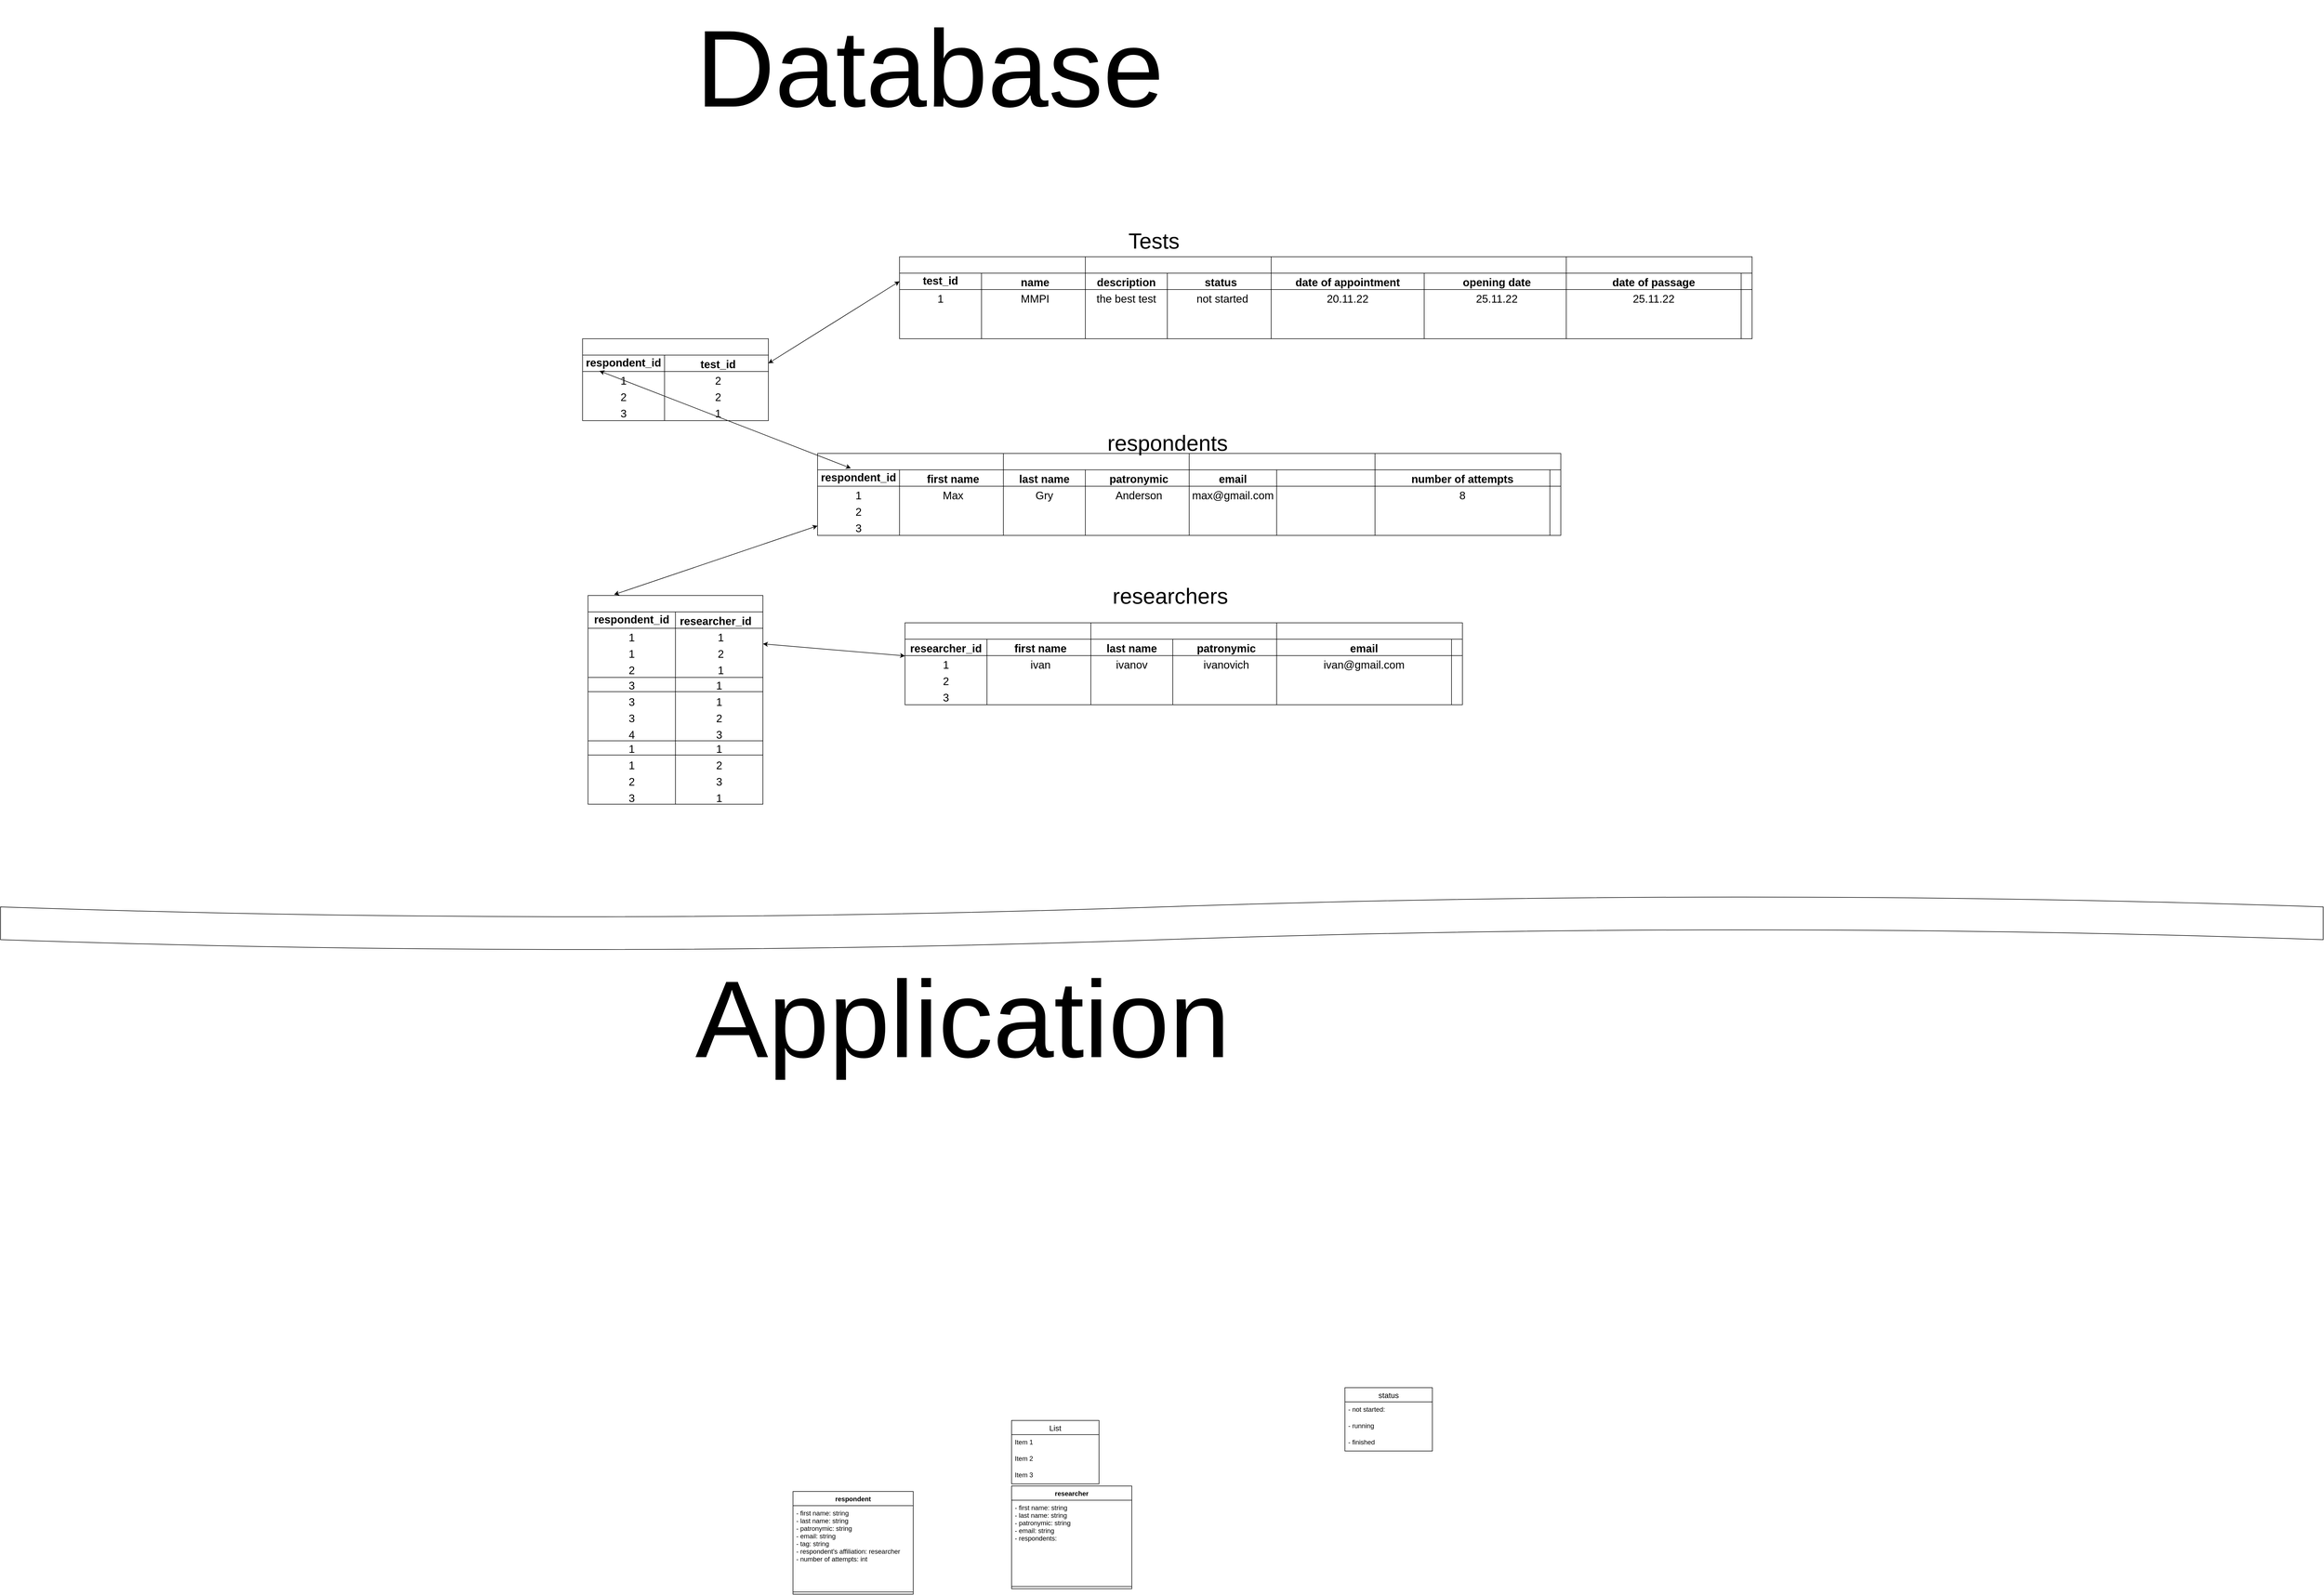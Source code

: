 <mxfile version="20.1.1" type="github">
  <diagram id="3yxgdzHpjUtoZ1YvnIb4" name="Page-1">
    <mxGraphModel dx="3538" dy="3810" grid="1" gridSize="10" guides="1" tooltips="1" connect="1" arrows="1" fold="1" page="1" pageScale="1" pageWidth="850" pageHeight="1100" math="0" shadow="0">
      <root>
        <mxCell id="0" />
        <mxCell id="1" parent="0" />
        <mxCell id="zf3hmA6HVg6shAKCX-4X-1" value="researcher" style="swimlane;fontStyle=1;align=center;verticalAlign=top;childLayout=stackLayout;horizontal=1;startSize=26;horizontalStack=0;resizeParent=1;resizeParentMax=0;resizeLast=0;collapsible=1;marginBottom=0;" vertex="1" parent="1">
          <mxGeometry x="1000" y="1050" width="220" height="188" as="geometry">
            <mxRectangle x="340" y="420" width="110" height="30" as="alternateBounds" />
          </mxGeometry>
        </mxCell>
        <mxCell id="zf3hmA6HVg6shAKCX-4X-2" value="- first name: string&#xa;- last name: string&#xa;- patronymic: string&#xa;- email: string&#xa;- respondents: " style="text;strokeColor=none;fillColor=none;align=left;verticalAlign=top;spacingLeft=4;spacingRight=4;overflow=hidden;rotatable=0;points=[[0,0.5],[1,0.5]];portConstraint=eastwest;" vertex="1" parent="zf3hmA6HVg6shAKCX-4X-1">
          <mxGeometry y="26" width="220" height="154" as="geometry" />
        </mxCell>
        <mxCell id="zf3hmA6HVg6shAKCX-4X-3" value="" style="line;strokeWidth=1;fillColor=none;align=left;verticalAlign=middle;spacingTop=-1;spacingLeft=3;spacingRight=3;rotatable=0;labelPosition=right;points=[];portConstraint=eastwest;" vertex="1" parent="zf3hmA6HVg6shAKCX-4X-1">
          <mxGeometry y="180" width="220" height="8" as="geometry" />
        </mxCell>
        <mxCell id="zf3hmA6HVg6shAKCX-4X-21" value="respondent" style="swimlane;fontStyle=1;align=center;verticalAlign=top;childLayout=stackLayout;horizontal=1;startSize=26;horizontalStack=0;resizeParent=1;resizeParentMax=0;resizeLast=0;collapsible=1;marginBottom=0;" vertex="1" parent="1">
          <mxGeometry x="600" y="1060" width="220" height="188" as="geometry">
            <mxRectangle x="340" y="420" width="110" height="30" as="alternateBounds" />
          </mxGeometry>
        </mxCell>
        <mxCell id="zf3hmA6HVg6shAKCX-4X-22" value="- first name: string&#xa;- last name: string&#xa;- patronymic: string&#xa;- email: string&#xa;- tag: string&#xa;- respondent&#39;s affiliation: researcher&#xa;- number of attempts: int" style="text;strokeColor=none;fillColor=none;align=left;verticalAlign=top;spacingLeft=4;spacingRight=4;overflow=hidden;rotatable=0;points=[[0,0.5],[1,0.5]];portConstraint=eastwest;" vertex="1" parent="zf3hmA6HVg6shAKCX-4X-21">
          <mxGeometry y="26" width="220" height="154" as="geometry" />
        </mxCell>
        <mxCell id="zf3hmA6HVg6shAKCX-4X-23" value="" style="line;strokeWidth=1;fillColor=none;align=left;verticalAlign=middle;spacingTop=-1;spacingLeft=3;spacingRight=3;rotatable=0;labelPosition=right;points=[];portConstraint=eastwest;" vertex="1" parent="zf3hmA6HVg6shAKCX-4X-21">
          <mxGeometry y="180" width="220" height="8" as="geometry" />
        </mxCell>
        <mxCell id="zf3hmA6HVg6shAKCX-4X-67" value="List" style="swimlane;fontStyle=0;childLayout=stackLayout;horizontal=1;startSize=26;horizontalStack=0;resizeParent=1;resizeParentMax=0;resizeLast=0;collapsible=1;marginBottom=0;align=center;fontSize=14;strokeColor=default;" vertex="1" parent="1">
          <mxGeometry x="1000" y="930" width="160" height="116" as="geometry" />
        </mxCell>
        <mxCell id="zf3hmA6HVg6shAKCX-4X-68" value="Item 1" style="text;strokeColor=none;fillColor=none;spacingLeft=4;spacingRight=4;overflow=hidden;rotatable=0;points=[[0,0.5],[1,0.5]];portConstraint=eastwest;fontSize=12;" vertex="1" parent="zf3hmA6HVg6shAKCX-4X-67">
          <mxGeometry y="26" width="160" height="30" as="geometry" />
        </mxCell>
        <mxCell id="zf3hmA6HVg6shAKCX-4X-69" value="Item 2" style="text;strokeColor=none;fillColor=none;spacingLeft=4;spacingRight=4;overflow=hidden;rotatable=0;points=[[0,0.5],[1,0.5]];portConstraint=eastwest;fontSize=12;" vertex="1" parent="zf3hmA6HVg6shAKCX-4X-67">
          <mxGeometry y="56" width="160" height="30" as="geometry" />
        </mxCell>
        <mxCell id="zf3hmA6HVg6shAKCX-4X-70" value="Item 3" style="text;strokeColor=none;fillColor=none;spacingLeft=4;spacingRight=4;overflow=hidden;rotatable=0;points=[[0,0.5],[1,0.5]];portConstraint=eastwest;fontSize=12;" vertex="1" parent="zf3hmA6HVg6shAKCX-4X-67">
          <mxGeometry y="86" width="160" height="30" as="geometry" />
        </mxCell>
        <mxCell id="zf3hmA6HVg6shAKCX-4X-92" value="&lt;span style=&quot;font-size: 200px;&quot;&gt;Database&lt;/span&gt;" style="text;html=1;align=center;verticalAlign=middle;resizable=0;points=[];autosize=1;strokeColor=none;fillColor=none;" vertex="1" parent="1">
          <mxGeometry x="410" y="-1670" width="880" height="250" as="geometry" />
        </mxCell>
        <mxCell id="zf3hmA6HVg6shAKCX-4X-103" value="" style="endArrow=classic;startArrow=classic;html=1;rounded=0;fontSize=20;exitX=0.149;exitY=-0.011;exitDx=0;exitDy=0;exitPerimeter=0;" edge="1" parent="1" source="zf3hmA6HVg6shAKCX-4X-208" target="zf3hmA6HVg6shAKCX-4X-117">
          <mxGeometry width="50" height="50" relative="1" as="geometry">
            <mxPoint x="-954.512" y="-670" as="sourcePoint" />
            <mxPoint x="-960" y="-874" as="targetPoint" />
          </mxGeometry>
        </mxCell>
        <mxCell id="zf3hmA6HVg6shAKCX-4X-117" value="" style="shape=table;startSize=30;container=1;collapsible=1;childLayout=tableLayout;fixedRows=1;rowLines=0;fontStyle=1;align=center;resizeLast=1;fontSize=20;strokeColor=default;" vertex="1" parent="1">
          <mxGeometry x="645" y="-840" width="340" height="150" as="geometry" />
        </mxCell>
        <mxCell id="zf3hmA6HVg6shAKCX-4X-118" value="" style="shape=tableRow;horizontal=0;startSize=0;swimlaneHead=0;swimlaneBody=0;fillColor=none;collapsible=0;dropTarget=0;points=[[0,0.5],[1,0.5]];portConstraint=eastwest;top=0;left=0;right=0;bottom=1;fontSize=20;strokeColor=default;" vertex="1" parent="zf3hmA6HVg6shAKCX-4X-117">
          <mxGeometry y="30" width="340" height="30" as="geometry" />
        </mxCell>
        <mxCell id="zf3hmA6HVg6shAKCX-4X-119" value="respondent_id&#xa;" style="shape=partialRectangle;connectable=0;fillColor=none;top=0;left=0;bottom=0;right=0;fontStyle=1;overflow=hidden;fontSize=20;strokeColor=default;" vertex="1" parent="zf3hmA6HVg6shAKCX-4X-118">
          <mxGeometry width="150" height="30" as="geometry">
            <mxRectangle width="150" height="30" as="alternateBounds" />
          </mxGeometry>
        </mxCell>
        <mxCell id="zf3hmA6HVg6shAKCX-4X-120" value="first name" style="shape=partialRectangle;connectable=0;fillColor=none;top=0;left=0;bottom=0;right=0;align=center;spacingLeft=6;fontStyle=1;overflow=hidden;fontSize=20;strokeColor=default;" vertex="1" parent="zf3hmA6HVg6shAKCX-4X-118">
          <mxGeometry x="150" width="190" height="30" as="geometry">
            <mxRectangle width="190" height="30" as="alternateBounds" />
          </mxGeometry>
        </mxCell>
        <mxCell id="zf3hmA6HVg6shAKCX-4X-121" value="" style="shape=tableRow;horizontal=0;startSize=0;swimlaneHead=0;swimlaneBody=0;fillColor=none;collapsible=0;dropTarget=0;points=[[0,0.5],[1,0.5]];portConstraint=eastwest;top=0;left=0;right=0;bottom=0;fontSize=20;strokeColor=default;" vertex="1" parent="zf3hmA6HVg6shAKCX-4X-117">
          <mxGeometry y="60" width="340" height="30" as="geometry" />
        </mxCell>
        <mxCell id="zf3hmA6HVg6shAKCX-4X-122" value="1" style="shape=partialRectangle;connectable=0;fillColor=none;top=0;left=0;bottom=0;right=0;editable=1;overflow=hidden;fontSize=20;strokeColor=default;" vertex="1" parent="zf3hmA6HVg6shAKCX-4X-121">
          <mxGeometry width="150" height="30" as="geometry">
            <mxRectangle width="150" height="30" as="alternateBounds" />
          </mxGeometry>
        </mxCell>
        <mxCell id="zf3hmA6HVg6shAKCX-4X-123" value="Max" style="shape=partialRectangle;connectable=0;fillColor=none;top=0;left=0;bottom=0;right=0;align=center;spacingLeft=6;overflow=hidden;fontSize=20;strokeColor=default;" vertex="1" parent="zf3hmA6HVg6shAKCX-4X-121">
          <mxGeometry x="150" width="190" height="30" as="geometry">
            <mxRectangle width="190" height="30" as="alternateBounds" />
          </mxGeometry>
        </mxCell>
        <mxCell id="zf3hmA6HVg6shAKCX-4X-124" value="" style="shape=tableRow;horizontal=0;startSize=0;swimlaneHead=0;swimlaneBody=0;fillColor=none;collapsible=0;dropTarget=0;points=[[0,0.5],[1,0.5]];portConstraint=eastwest;top=0;left=0;right=0;bottom=0;fontSize=20;strokeColor=default;" vertex="1" parent="zf3hmA6HVg6shAKCX-4X-117">
          <mxGeometry y="90" width="340" height="30" as="geometry" />
        </mxCell>
        <mxCell id="zf3hmA6HVg6shAKCX-4X-125" value="2" style="shape=partialRectangle;connectable=0;fillColor=none;top=0;left=0;bottom=0;right=0;editable=1;overflow=hidden;fontSize=20;strokeColor=default;" vertex="1" parent="zf3hmA6HVg6shAKCX-4X-124">
          <mxGeometry width="150" height="30" as="geometry">
            <mxRectangle width="150" height="30" as="alternateBounds" />
          </mxGeometry>
        </mxCell>
        <mxCell id="zf3hmA6HVg6shAKCX-4X-126" value="" style="shape=partialRectangle;connectable=0;fillColor=none;top=0;left=0;bottom=0;right=0;align=center;spacingLeft=6;overflow=hidden;fontSize=20;strokeColor=default;" vertex="1" parent="zf3hmA6HVg6shAKCX-4X-124">
          <mxGeometry x="150" width="190" height="30" as="geometry">
            <mxRectangle width="190" height="30" as="alternateBounds" />
          </mxGeometry>
        </mxCell>
        <mxCell id="zf3hmA6HVg6shAKCX-4X-127" value="" style="shape=tableRow;horizontal=0;startSize=0;swimlaneHead=0;swimlaneBody=0;fillColor=none;collapsible=0;dropTarget=0;points=[[0,0.5],[1,0.5]];portConstraint=eastwest;top=0;left=0;right=0;bottom=0;fontSize=20;strokeColor=default;" vertex="1" parent="zf3hmA6HVg6shAKCX-4X-117">
          <mxGeometry y="120" width="340" height="30" as="geometry" />
        </mxCell>
        <mxCell id="zf3hmA6HVg6shAKCX-4X-128" value="3" style="shape=partialRectangle;connectable=0;fillColor=none;top=0;left=0;bottom=0;right=0;editable=1;overflow=hidden;fontSize=20;strokeColor=default;" vertex="1" parent="zf3hmA6HVg6shAKCX-4X-127">
          <mxGeometry width="150" height="30" as="geometry">
            <mxRectangle width="150" height="30" as="alternateBounds" />
          </mxGeometry>
        </mxCell>
        <mxCell id="zf3hmA6HVg6shAKCX-4X-129" value="" style="shape=partialRectangle;connectable=0;fillColor=none;top=0;left=0;bottom=0;right=0;align=center;spacingLeft=6;overflow=hidden;fontSize=20;strokeColor=default;" vertex="1" parent="zf3hmA6HVg6shAKCX-4X-127">
          <mxGeometry x="150" width="190" height="30" as="geometry">
            <mxRectangle width="190" height="30" as="alternateBounds" />
          </mxGeometry>
        </mxCell>
        <mxCell id="zf3hmA6HVg6shAKCX-4X-132" value="" style="shape=table;startSize=30;container=1;collapsible=1;childLayout=tableLayout;fixedRows=1;rowLines=0;fontStyle=1;align=center;resizeLast=1;fontSize=20;strokeColor=default;" vertex="1" parent="1">
          <mxGeometry x="215" y="-1050" width="340" height="150" as="geometry" />
        </mxCell>
        <mxCell id="zf3hmA6HVg6shAKCX-4X-133" value="" style="shape=tableRow;horizontal=0;startSize=0;swimlaneHead=0;swimlaneBody=0;fillColor=none;collapsible=0;dropTarget=0;points=[[0,0.5],[1,0.5]];portConstraint=eastwest;top=0;left=0;right=0;bottom=1;fontSize=20;strokeColor=default;" vertex="1" parent="zf3hmA6HVg6shAKCX-4X-132">
          <mxGeometry y="30" width="340" height="30" as="geometry" />
        </mxCell>
        <mxCell id="zf3hmA6HVg6shAKCX-4X-134" value="respondent_id&#xa;" style="shape=partialRectangle;connectable=0;fillColor=none;top=0;left=0;bottom=0;right=0;fontStyle=1;overflow=hidden;fontSize=20;strokeColor=default;" vertex="1" parent="zf3hmA6HVg6shAKCX-4X-133">
          <mxGeometry width="150" height="30" as="geometry">
            <mxRectangle width="150" height="30" as="alternateBounds" />
          </mxGeometry>
        </mxCell>
        <mxCell id="zf3hmA6HVg6shAKCX-4X-135" value="test_id" style="shape=partialRectangle;connectable=0;fillColor=none;top=0;left=0;bottom=0;right=0;align=center;spacingLeft=6;fontStyle=1;overflow=hidden;fontSize=20;strokeColor=default;" vertex="1" parent="zf3hmA6HVg6shAKCX-4X-133">
          <mxGeometry x="150" width="190" height="30" as="geometry">
            <mxRectangle width="190" height="30" as="alternateBounds" />
          </mxGeometry>
        </mxCell>
        <mxCell id="zf3hmA6HVg6shAKCX-4X-136" value="" style="shape=tableRow;horizontal=0;startSize=0;swimlaneHead=0;swimlaneBody=0;fillColor=none;collapsible=0;dropTarget=0;points=[[0,0.5],[1,0.5]];portConstraint=eastwest;top=0;left=0;right=0;bottom=0;fontSize=20;strokeColor=default;" vertex="1" parent="zf3hmA6HVg6shAKCX-4X-132">
          <mxGeometry y="60" width="340" height="30" as="geometry" />
        </mxCell>
        <mxCell id="zf3hmA6HVg6shAKCX-4X-137" value="1" style="shape=partialRectangle;connectable=0;fillColor=none;top=0;left=0;bottom=0;right=0;editable=1;overflow=hidden;fontSize=20;strokeColor=default;" vertex="1" parent="zf3hmA6HVg6shAKCX-4X-136">
          <mxGeometry width="150" height="30" as="geometry">
            <mxRectangle width="150" height="30" as="alternateBounds" />
          </mxGeometry>
        </mxCell>
        <mxCell id="zf3hmA6HVg6shAKCX-4X-138" value="2" style="shape=partialRectangle;connectable=0;fillColor=none;top=0;left=0;bottom=0;right=0;align=center;spacingLeft=6;overflow=hidden;fontSize=20;strokeColor=default;" vertex="1" parent="zf3hmA6HVg6shAKCX-4X-136">
          <mxGeometry x="150" width="190" height="30" as="geometry">
            <mxRectangle width="190" height="30" as="alternateBounds" />
          </mxGeometry>
        </mxCell>
        <mxCell id="zf3hmA6HVg6shAKCX-4X-139" value="" style="shape=tableRow;horizontal=0;startSize=0;swimlaneHead=0;swimlaneBody=0;fillColor=none;collapsible=0;dropTarget=0;points=[[0,0.5],[1,0.5]];portConstraint=eastwest;top=0;left=0;right=0;bottom=0;fontSize=20;strokeColor=default;" vertex="1" parent="zf3hmA6HVg6shAKCX-4X-132">
          <mxGeometry y="90" width="340" height="30" as="geometry" />
        </mxCell>
        <mxCell id="zf3hmA6HVg6shAKCX-4X-140" value="2" style="shape=partialRectangle;connectable=0;fillColor=none;top=0;left=0;bottom=0;right=0;editable=1;overflow=hidden;fontSize=20;strokeColor=default;" vertex="1" parent="zf3hmA6HVg6shAKCX-4X-139">
          <mxGeometry width="150" height="30" as="geometry">
            <mxRectangle width="150" height="30" as="alternateBounds" />
          </mxGeometry>
        </mxCell>
        <mxCell id="zf3hmA6HVg6shAKCX-4X-141" value="2" style="shape=partialRectangle;connectable=0;fillColor=none;top=0;left=0;bottom=0;right=0;align=center;spacingLeft=6;overflow=hidden;fontSize=20;strokeColor=default;" vertex="1" parent="zf3hmA6HVg6shAKCX-4X-139">
          <mxGeometry x="150" width="190" height="30" as="geometry">
            <mxRectangle width="190" height="30" as="alternateBounds" />
          </mxGeometry>
        </mxCell>
        <mxCell id="zf3hmA6HVg6shAKCX-4X-142" value="" style="shape=tableRow;horizontal=0;startSize=0;swimlaneHead=0;swimlaneBody=0;fillColor=none;collapsible=0;dropTarget=0;points=[[0,0.5],[1,0.5]];portConstraint=eastwest;top=0;left=0;right=0;bottom=0;fontSize=20;strokeColor=default;" vertex="1" parent="zf3hmA6HVg6shAKCX-4X-132">
          <mxGeometry y="120" width="340" height="30" as="geometry" />
        </mxCell>
        <mxCell id="zf3hmA6HVg6shAKCX-4X-143" value="3" style="shape=partialRectangle;connectable=0;fillColor=none;top=0;left=0;bottom=0;right=0;editable=1;overflow=hidden;fontSize=20;strokeColor=default;" vertex="1" parent="zf3hmA6HVg6shAKCX-4X-142">
          <mxGeometry width="150" height="30" as="geometry">
            <mxRectangle width="150" height="30" as="alternateBounds" />
          </mxGeometry>
        </mxCell>
        <mxCell id="zf3hmA6HVg6shAKCX-4X-144" value="1" style="shape=partialRectangle;connectable=0;fillColor=none;top=0;left=0;bottom=0;right=0;align=center;spacingLeft=6;overflow=hidden;fontSize=20;strokeColor=default;" vertex="1" parent="zf3hmA6HVg6shAKCX-4X-142">
          <mxGeometry x="150" width="190" height="30" as="geometry">
            <mxRectangle width="190" height="30" as="alternateBounds" />
          </mxGeometry>
        </mxCell>
        <mxCell id="zf3hmA6HVg6shAKCX-4X-145" value="" style="endArrow=classic;startArrow=classic;html=1;rounded=0;fontSize=20;exitX=0.179;exitY=-0.1;exitDx=0;exitDy=0;exitPerimeter=0;entryX=0.091;entryY=-0.033;entryDx=0;entryDy=0;entryPerimeter=0;" edge="1" parent="1" source="zf3hmA6HVg6shAKCX-4X-118" target="zf3hmA6HVg6shAKCX-4X-136">
          <mxGeometry width="50" height="50" relative="1" as="geometry">
            <mxPoint x="-1200" y="-1120" as="sourcePoint" />
            <mxPoint x="-807.829" y="-1100" as="targetPoint" />
          </mxGeometry>
        </mxCell>
        <mxCell id="zf3hmA6HVg6shAKCX-4X-146" value="" style="endArrow=classic;startArrow=classic;html=1;rounded=0;fontSize=20;entryX=1;entryY=0.5;entryDx=0;entryDy=0;exitX=0;exitY=0.5;exitDx=0;exitDy=0;" edge="1" parent="1" source="zf3hmA6HVg6shAKCX-4X-148" target="zf3hmA6HVg6shAKCX-4X-133">
          <mxGeometry width="50" height="50" relative="1" as="geometry">
            <mxPoint x="611.667" y="-1026" as="sourcePoint" />
            <mxPoint x="87.391" y="-873" as="targetPoint" />
          </mxGeometry>
        </mxCell>
        <mxCell id="zf3hmA6HVg6shAKCX-4X-147" value="" style="shape=table;startSize=30;container=1;collapsible=1;childLayout=tableLayout;fixedRows=1;rowLines=0;fontStyle=1;align=center;resizeLast=1;fontSize=20;strokeColor=default;" vertex="1" parent="1">
          <mxGeometry x="795" y="-1200" width="340" height="150" as="geometry" />
        </mxCell>
        <mxCell id="zf3hmA6HVg6shAKCX-4X-148" value="" style="shape=tableRow;horizontal=0;startSize=0;swimlaneHead=0;swimlaneBody=0;fillColor=none;collapsible=0;dropTarget=0;points=[[0,0.5],[1,0.5]];portConstraint=eastwest;top=0;left=0;right=0;bottom=1;fontSize=20;strokeColor=default;" vertex="1" parent="zf3hmA6HVg6shAKCX-4X-147">
          <mxGeometry y="30" width="340" height="30" as="geometry" />
        </mxCell>
        <mxCell id="zf3hmA6HVg6shAKCX-4X-149" value="test_id&#xa;" style="shape=partialRectangle;connectable=0;fillColor=none;top=0;left=0;bottom=0;right=0;fontStyle=1;overflow=hidden;fontSize=20;strokeColor=default;" vertex="1" parent="zf3hmA6HVg6shAKCX-4X-148">
          <mxGeometry width="150" height="30" as="geometry">
            <mxRectangle width="150" height="30" as="alternateBounds" />
          </mxGeometry>
        </mxCell>
        <mxCell id="zf3hmA6HVg6shAKCX-4X-150" value="name" style="shape=partialRectangle;connectable=0;fillColor=none;top=0;left=0;bottom=0;right=0;align=center;spacingLeft=6;fontStyle=1;overflow=hidden;fontSize=20;strokeColor=default;" vertex="1" parent="zf3hmA6HVg6shAKCX-4X-148">
          <mxGeometry x="150" width="190" height="30" as="geometry">
            <mxRectangle width="190" height="30" as="alternateBounds" />
          </mxGeometry>
        </mxCell>
        <mxCell id="zf3hmA6HVg6shAKCX-4X-151" value="" style="shape=tableRow;horizontal=0;startSize=0;swimlaneHead=0;swimlaneBody=0;fillColor=none;collapsible=0;dropTarget=0;points=[[0,0.5],[1,0.5]];portConstraint=eastwest;top=0;left=0;right=0;bottom=0;fontSize=20;strokeColor=default;" vertex="1" parent="zf3hmA6HVg6shAKCX-4X-147">
          <mxGeometry y="60" width="340" height="30" as="geometry" />
        </mxCell>
        <mxCell id="zf3hmA6HVg6shAKCX-4X-152" value="1" style="shape=partialRectangle;connectable=0;fillColor=none;top=0;left=0;bottom=0;right=0;editable=1;overflow=hidden;fontSize=20;strokeColor=default;" vertex="1" parent="zf3hmA6HVg6shAKCX-4X-151">
          <mxGeometry width="150" height="30" as="geometry">
            <mxRectangle width="150" height="30" as="alternateBounds" />
          </mxGeometry>
        </mxCell>
        <mxCell id="zf3hmA6HVg6shAKCX-4X-153" value="MMPI" style="shape=partialRectangle;connectable=0;fillColor=none;top=0;left=0;bottom=0;right=0;align=center;spacingLeft=6;overflow=hidden;fontSize=20;strokeColor=default;" vertex="1" parent="zf3hmA6HVg6shAKCX-4X-151">
          <mxGeometry x="150" width="190" height="30" as="geometry">
            <mxRectangle width="190" height="30" as="alternateBounds" />
          </mxGeometry>
        </mxCell>
        <mxCell id="zf3hmA6HVg6shAKCX-4X-154" value="" style="shape=tableRow;horizontal=0;startSize=0;swimlaneHead=0;swimlaneBody=0;fillColor=none;collapsible=0;dropTarget=0;points=[[0,0.5],[1,0.5]];portConstraint=eastwest;top=0;left=0;right=0;bottom=0;fontSize=20;strokeColor=default;" vertex="1" parent="zf3hmA6HVg6shAKCX-4X-147">
          <mxGeometry y="90" width="340" height="30" as="geometry" />
        </mxCell>
        <mxCell id="zf3hmA6HVg6shAKCX-4X-155" value="" style="shape=partialRectangle;connectable=0;fillColor=none;top=0;left=0;bottom=0;right=0;editable=1;overflow=hidden;fontSize=20;strokeColor=default;" vertex="1" parent="zf3hmA6HVg6shAKCX-4X-154">
          <mxGeometry width="150" height="30" as="geometry">
            <mxRectangle width="150" height="30" as="alternateBounds" />
          </mxGeometry>
        </mxCell>
        <mxCell id="zf3hmA6HVg6shAKCX-4X-156" value="" style="shape=partialRectangle;connectable=0;fillColor=none;top=0;left=0;bottom=0;right=0;align=center;spacingLeft=6;overflow=hidden;fontSize=20;strokeColor=default;" vertex="1" parent="zf3hmA6HVg6shAKCX-4X-154">
          <mxGeometry x="150" width="190" height="30" as="geometry">
            <mxRectangle width="190" height="30" as="alternateBounds" />
          </mxGeometry>
        </mxCell>
        <mxCell id="zf3hmA6HVg6shAKCX-4X-157" value="" style="shape=tableRow;horizontal=0;startSize=0;swimlaneHead=0;swimlaneBody=0;fillColor=none;collapsible=0;dropTarget=0;points=[[0,0.5],[1,0.5]];portConstraint=eastwest;top=0;left=0;right=0;bottom=0;fontSize=20;strokeColor=default;" vertex="1" parent="zf3hmA6HVg6shAKCX-4X-147">
          <mxGeometry y="120" width="340" height="30" as="geometry" />
        </mxCell>
        <mxCell id="zf3hmA6HVg6shAKCX-4X-158" value="" style="shape=partialRectangle;connectable=0;fillColor=none;top=0;left=0;bottom=0;right=0;editable=1;overflow=hidden;fontSize=20;strokeColor=default;" vertex="1" parent="zf3hmA6HVg6shAKCX-4X-157">
          <mxGeometry width="150" height="30" as="geometry">
            <mxRectangle width="150" height="30" as="alternateBounds" />
          </mxGeometry>
        </mxCell>
        <mxCell id="zf3hmA6HVg6shAKCX-4X-159" value="" style="shape=partialRectangle;connectable=0;fillColor=none;top=0;left=0;bottom=0;right=0;align=center;spacingLeft=6;overflow=hidden;fontSize=20;strokeColor=default;" vertex="1" parent="zf3hmA6HVg6shAKCX-4X-157">
          <mxGeometry x="150" width="190" height="30" as="geometry">
            <mxRectangle width="190" height="30" as="alternateBounds" />
          </mxGeometry>
        </mxCell>
        <mxCell id="zf3hmA6HVg6shAKCX-4X-160" value="" style="shape=table;startSize=30;container=1;collapsible=1;childLayout=tableLayout;fixedRows=1;rowLines=0;fontStyle=1;align=center;resizeLast=1;fontSize=20;strokeColor=default;" vertex="1" parent="1">
          <mxGeometry x="985" y="-840" width="340" height="150" as="geometry" />
        </mxCell>
        <mxCell id="zf3hmA6HVg6shAKCX-4X-161" value="" style="shape=tableRow;horizontal=0;startSize=0;swimlaneHead=0;swimlaneBody=0;fillColor=none;collapsible=0;dropTarget=0;points=[[0,0.5],[1,0.5]];portConstraint=eastwest;top=0;left=0;right=0;bottom=1;fontSize=20;strokeColor=default;" vertex="1" parent="zf3hmA6HVg6shAKCX-4X-160">
          <mxGeometry y="30" width="340" height="30" as="geometry" />
        </mxCell>
        <mxCell id="zf3hmA6HVg6shAKCX-4X-162" value="last name" style="shape=partialRectangle;connectable=0;fillColor=none;top=0;left=0;bottom=0;right=0;fontStyle=1;overflow=hidden;fontSize=20;strokeColor=default;" vertex="1" parent="zf3hmA6HVg6shAKCX-4X-161">
          <mxGeometry width="150" height="30" as="geometry">
            <mxRectangle width="150" height="30" as="alternateBounds" />
          </mxGeometry>
        </mxCell>
        <mxCell id="zf3hmA6HVg6shAKCX-4X-163" value="patronymic" style="shape=partialRectangle;connectable=0;fillColor=none;top=0;left=0;bottom=0;right=0;align=center;spacingLeft=6;fontStyle=1;overflow=hidden;fontSize=20;strokeColor=default;" vertex="1" parent="zf3hmA6HVg6shAKCX-4X-161">
          <mxGeometry x="150" width="190" height="30" as="geometry">
            <mxRectangle width="190" height="30" as="alternateBounds" />
          </mxGeometry>
        </mxCell>
        <mxCell id="zf3hmA6HVg6shAKCX-4X-164" value="" style="shape=tableRow;horizontal=0;startSize=0;swimlaneHead=0;swimlaneBody=0;fillColor=none;collapsible=0;dropTarget=0;points=[[0,0.5],[1,0.5]];portConstraint=eastwest;top=0;left=0;right=0;bottom=0;fontSize=20;strokeColor=default;" vertex="1" parent="zf3hmA6HVg6shAKCX-4X-160">
          <mxGeometry y="60" width="340" height="30" as="geometry" />
        </mxCell>
        <mxCell id="zf3hmA6HVg6shAKCX-4X-165" value="Gry" style="shape=partialRectangle;connectable=0;fillColor=none;top=0;left=0;bottom=0;right=0;editable=1;overflow=hidden;fontSize=20;strokeColor=default;" vertex="1" parent="zf3hmA6HVg6shAKCX-4X-164">
          <mxGeometry width="150" height="30" as="geometry">
            <mxRectangle width="150" height="30" as="alternateBounds" />
          </mxGeometry>
        </mxCell>
        <mxCell id="zf3hmA6HVg6shAKCX-4X-166" value="Anderson" style="shape=partialRectangle;connectable=0;fillColor=none;top=0;left=0;bottom=0;right=0;align=center;spacingLeft=6;overflow=hidden;fontSize=20;strokeColor=default;" vertex="1" parent="zf3hmA6HVg6shAKCX-4X-164">
          <mxGeometry x="150" width="190" height="30" as="geometry">
            <mxRectangle width="190" height="30" as="alternateBounds" />
          </mxGeometry>
        </mxCell>
        <mxCell id="zf3hmA6HVg6shAKCX-4X-167" value="" style="shape=tableRow;horizontal=0;startSize=0;swimlaneHead=0;swimlaneBody=0;fillColor=none;collapsible=0;dropTarget=0;points=[[0,0.5],[1,0.5]];portConstraint=eastwest;top=0;left=0;right=0;bottom=0;fontSize=20;strokeColor=default;" vertex="1" parent="zf3hmA6HVg6shAKCX-4X-160">
          <mxGeometry y="90" width="340" height="30" as="geometry" />
        </mxCell>
        <mxCell id="zf3hmA6HVg6shAKCX-4X-168" value="" style="shape=partialRectangle;connectable=0;fillColor=none;top=0;left=0;bottom=0;right=0;editable=1;overflow=hidden;fontSize=20;strokeColor=default;" vertex="1" parent="zf3hmA6HVg6shAKCX-4X-167">
          <mxGeometry width="150" height="30" as="geometry">
            <mxRectangle width="150" height="30" as="alternateBounds" />
          </mxGeometry>
        </mxCell>
        <mxCell id="zf3hmA6HVg6shAKCX-4X-169" value="" style="shape=partialRectangle;connectable=0;fillColor=none;top=0;left=0;bottom=0;right=0;align=center;spacingLeft=6;overflow=hidden;fontSize=20;strokeColor=default;" vertex="1" parent="zf3hmA6HVg6shAKCX-4X-167">
          <mxGeometry x="150" width="190" height="30" as="geometry">
            <mxRectangle width="190" height="30" as="alternateBounds" />
          </mxGeometry>
        </mxCell>
        <mxCell id="zf3hmA6HVg6shAKCX-4X-170" value="" style="shape=tableRow;horizontal=0;startSize=0;swimlaneHead=0;swimlaneBody=0;fillColor=none;collapsible=0;dropTarget=0;points=[[0,0.5],[1,0.5]];portConstraint=eastwest;top=0;left=0;right=0;bottom=0;fontSize=20;strokeColor=default;" vertex="1" parent="zf3hmA6HVg6shAKCX-4X-160">
          <mxGeometry y="120" width="340" height="30" as="geometry" />
        </mxCell>
        <mxCell id="zf3hmA6HVg6shAKCX-4X-171" value="" style="shape=partialRectangle;connectable=0;fillColor=none;top=0;left=0;bottom=0;right=0;editable=1;overflow=hidden;fontSize=20;strokeColor=default;" vertex="1" parent="zf3hmA6HVg6shAKCX-4X-170">
          <mxGeometry width="150" height="30" as="geometry">
            <mxRectangle width="150" height="30" as="alternateBounds" />
          </mxGeometry>
        </mxCell>
        <mxCell id="zf3hmA6HVg6shAKCX-4X-172" value="" style="shape=partialRectangle;connectable=0;fillColor=none;top=0;left=0;bottom=0;right=0;align=center;spacingLeft=6;overflow=hidden;fontSize=20;strokeColor=default;" vertex="1" parent="zf3hmA6HVg6shAKCX-4X-170">
          <mxGeometry x="150" width="190" height="30" as="geometry">
            <mxRectangle width="190" height="30" as="alternateBounds" />
          </mxGeometry>
        </mxCell>
        <mxCell id="zf3hmA6HVg6shAKCX-4X-173" value="" style="shape=table;startSize=30;container=1;collapsible=1;childLayout=tableLayout;fixedRows=1;rowLines=0;fontStyle=1;align=center;resizeLast=1;fontSize=20;strokeColor=default;" vertex="1" parent="1">
          <mxGeometry x="1325" y="-840" width="340" height="150" as="geometry" />
        </mxCell>
        <mxCell id="zf3hmA6HVg6shAKCX-4X-174" value="" style="shape=tableRow;horizontal=0;startSize=0;swimlaneHead=0;swimlaneBody=0;fillColor=none;collapsible=0;dropTarget=0;points=[[0,0.5],[1,0.5]];portConstraint=eastwest;top=0;left=0;right=0;bottom=1;fontSize=20;strokeColor=default;" vertex="1" parent="zf3hmA6HVg6shAKCX-4X-173">
          <mxGeometry y="30" width="340" height="30" as="geometry" />
        </mxCell>
        <mxCell id="zf3hmA6HVg6shAKCX-4X-175" value="email" style="shape=partialRectangle;connectable=0;fillColor=none;top=0;left=0;bottom=0;right=0;fontStyle=1;overflow=hidden;fontSize=20;strokeColor=default;" vertex="1" parent="zf3hmA6HVg6shAKCX-4X-174">
          <mxGeometry width="160" height="30" as="geometry">
            <mxRectangle width="160" height="30" as="alternateBounds" />
          </mxGeometry>
        </mxCell>
        <mxCell id="zf3hmA6HVg6shAKCX-4X-176" value="" style="shape=partialRectangle;connectable=0;fillColor=none;top=0;left=0;bottom=0;right=0;align=center;spacingLeft=6;fontStyle=1;overflow=hidden;fontSize=20;strokeColor=default;" vertex="1" parent="zf3hmA6HVg6shAKCX-4X-174">
          <mxGeometry x="160" width="180" height="30" as="geometry">
            <mxRectangle width="180" height="30" as="alternateBounds" />
          </mxGeometry>
        </mxCell>
        <mxCell id="zf3hmA6HVg6shAKCX-4X-177" value="" style="shape=tableRow;horizontal=0;startSize=0;swimlaneHead=0;swimlaneBody=0;fillColor=none;collapsible=0;dropTarget=0;points=[[0,0.5],[1,0.5]];portConstraint=eastwest;top=0;left=0;right=0;bottom=0;fontSize=20;strokeColor=default;" vertex="1" parent="zf3hmA6HVg6shAKCX-4X-173">
          <mxGeometry y="60" width="340" height="30" as="geometry" />
        </mxCell>
        <mxCell id="zf3hmA6HVg6shAKCX-4X-178" value="max@gmail.com" style="shape=partialRectangle;connectable=0;fillColor=none;top=0;left=0;bottom=0;right=0;editable=1;overflow=hidden;fontSize=20;strokeColor=default;" vertex="1" parent="zf3hmA6HVg6shAKCX-4X-177">
          <mxGeometry width="160" height="30" as="geometry">
            <mxRectangle width="160" height="30" as="alternateBounds" />
          </mxGeometry>
        </mxCell>
        <mxCell id="zf3hmA6HVg6shAKCX-4X-179" value="" style="shape=partialRectangle;connectable=0;fillColor=none;top=0;left=0;bottom=0;right=0;align=center;spacingLeft=6;overflow=hidden;fontSize=20;strokeColor=default;" vertex="1" parent="zf3hmA6HVg6shAKCX-4X-177">
          <mxGeometry x="160" width="180" height="30" as="geometry">
            <mxRectangle width="180" height="30" as="alternateBounds" />
          </mxGeometry>
        </mxCell>
        <mxCell id="zf3hmA6HVg6shAKCX-4X-180" value="" style="shape=tableRow;horizontal=0;startSize=0;swimlaneHead=0;swimlaneBody=0;fillColor=none;collapsible=0;dropTarget=0;points=[[0,0.5],[1,0.5]];portConstraint=eastwest;top=0;left=0;right=0;bottom=0;fontSize=20;strokeColor=default;" vertex="1" parent="zf3hmA6HVg6shAKCX-4X-173">
          <mxGeometry y="90" width="340" height="20" as="geometry" />
        </mxCell>
        <mxCell id="zf3hmA6HVg6shAKCX-4X-181" value="" style="shape=partialRectangle;connectable=0;fillColor=none;top=0;left=0;bottom=0;right=0;editable=1;overflow=hidden;fontSize=20;strokeColor=default;" vertex="1" parent="zf3hmA6HVg6shAKCX-4X-180">
          <mxGeometry width="160" height="20" as="geometry">
            <mxRectangle width="160" height="20" as="alternateBounds" />
          </mxGeometry>
        </mxCell>
        <mxCell id="zf3hmA6HVg6shAKCX-4X-182" value="" style="shape=partialRectangle;connectable=0;fillColor=none;top=0;left=0;bottom=0;right=0;align=center;spacingLeft=6;overflow=hidden;fontSize=20;strokeColor=default;" vertex="1" parent="zf3hmA6HVg6shAKCX-4X-180">
          <mxGeometry x="160" width="180" height="20" as="geometry">
            <mxRectangle width="180" height="20" as="alternateBounds" />
          </mxGeometry>
        </mxCell>
        <mxCell id="zf3hmA6HVg6shAKCX-4X-183" value="" style="shape=tableRow;horizontal=0;startSize=0;swimlaneHead=0;swimlaneBody=0;fillColor=none;collapsible=0;dropTarget=0;points=[[0,0.5],[1,0.5]];portConstraint=eastwest;top=0;left=0;right=0;bottom=0;fontSize=20;strokeColor=default;" vertex="1" parent="zf3hmA6HVg6shAKCX-4X-173">
          <mxGeometry y="110" width="340" height="40" as="geometry" />
        </mxCell>
        <mxCell id="zf3hmA6HVg6shAKCX-4X-184" value="" style="shape=partialRectangle;connectable=0;fillColor=none;top=0;left=0;bottom=0;right=0;editable=1;overflow=hidden;fontSize=20;strokeColor=default;" vertex="1" parent="zf3hmA6HVg6shAKCX-4X-183">
          <mxGeometry width="160" height="40" as="geometry">
            <mxRectangle width="160" height="40" as="alternateBounds" />
          </mxGeometry>
        </mxCell>
        <mxCell id="zf3hmA6HVg6shAKCX-4X-185" value="" style="shape=partialRectangle;connectable=0;fillColor=none;top=0;left=0;bottom=0;right=0;align=center;spacingLeft=6;overflow=hidden;fontSize=20;strokeColor=default;" vertex="1" parent="zf3hmA6HVg6shAKCX-4X-183">
          <mxGeometry x="160" width="180" height="40" as="geometry">
            <mxRectangle width="180" height="40" as="alternateBounds" />
          </mxGeometry>
        </mxCell>
        <mxCell id="zf3hmA6HVg6shAKCX-4X-192" value="" style="shape=tape;whiteSpace=wrap;html=1;fontSize=20;strokeColor=default;" vertex="1" parent="1">
          <mxGeometry x="-850" y="-30" width="4250" height="100" as="geometry" />
        </mxCell>
        <mxCell id="zf3hmA6HVg6shAKCX-4X-193" value="&lt;span style=&quot;font-size: 200px;&quot;&gt;Application&lt;/span&gt;" style="text;html=1;align=center;verticalAlign=middle;resizable=0;points=[];autosize=1;strokeColor=none;fillColor=none;" vertex="1" parent="1">
          <mxGeometry x="410" y="70" width="1000" height="250" as="geometry" />
        </mxCell>
        <mxCell id="zf3hmA6HVg6shAKCX-4X-195" value="" style="shape=table;startSize=30;container=1;collapsible=1;childLayout=tableLayout;fixedRows=1;rowLines=0;fontStyle=1;align=center;resizeLast=1;fontSize=20;strokeColor=default;" vertex="1" parent="1">
          <mxGeometry x="1665" y="-840" width="340" height="150" as="geometry" />
        </mxCell>
        <mxCell id="zf3hmA6HVg6shAKCX-4X-196" value="" style="shape=tableRow;horizontal=0;startSize=0;swimlaneHead=0;swimlaneBody=0;fillColor=none;collapsible=0;dropTarget=0;points=[[0,0.5],[1,0.5]];portConstraint=eastwest;top=0;left=0;right=0;bottom=1;fontSize=20;strokeColor=default;" vertex="1" parent="zf3hmA6HVg6shAKCX-4X-195">
          <mxGeometry y="30" width="340" height="30" as="geometry" />
        </mxCell>
        <mxCell id="zf3hmA6HVg6shAKCX-4X-197" value="number of attempts" style="shape=partialRectangle;connectable=0;fillColor=none;top=0;left=0;bottom=0;right=0;fontStyle=1;overflow=hidden;fontSize=20;strokeColor=default;" vertex="1" parent="zf3hmA6HVg6shAKCX-4X-196">
          <mxGeometry width="320" height="30" as="geometry">
            <mxRectangle width="320" height="30" as="alternateBounds" />
          </mxGeometry>
        </mxCell>
        <mxCell id="zf3hmA6HVg6shAKCX-4X-198" value="" style="shape=partialRectangle;connectable=0;fillColor=none;top=0;left=0;bottom=0;right=0;align=left;spacingLeft=6;fontStyle=5;overflow=hidden;fontSize=20;strokeColor=default;" vertex="1" parent="zf3hmA6HVg6shAKCX-4X-196">
          <mxGeometry x="320" width="20" height="30" as="geometry">
            <mxRectangle width="20" height="30" as="alternateBounds" />
          </mxGeometry>
        </mxCell>
        <mxCell id="zf3hmA6HVg6shAKCX-4X-199" value="" style="shape=tableRow;horizontal=0;startSize=0;swimlaneHead=0;swimlaneBody=0;fillColor=none;collapsible=0;dropTarget=0;points=[[0,0.5],[1,0.5]];portConstraint=eastwest;top=0;left=0;right=0;bottom=0;fontSize=20;strokeColor=default;" vertex="1" parent="zf3hmA6HVg6shAKCX-4X-195">
          <mxGeometry y="60" width="340" height="30" as="geometry" />
        </mxCell>
        <mxCell id="zf3hmA6HVg6shAKCX-4X-200" value="8" style="shape=partialRectangle;connectable=0;fillColor=none;top=0;left=0;bottom=0;right=0;editable=1;overflow=hidden;fontSize=20;strokeColor=default;" vertex="1" parent="zf3hmA6HVg6shAKCX-4X-199">
          <mxGeometry width="320" height="30" as="geometry">
            <mxRectangle width="320" height="30" as="alternateBounds" />
          </mxGeometry>
        </mxCell>
        <mxCell id="zf3hmA6HVg6shAKCX-4X-201" value="" style="shape=partialRectangle;connectable=0;fillColor=none;top=0;left=0;bottom=0;right=0;align=left;spacingLeft=6;overflow=hidden;fontSize=20;strokeColor=default;" vertex="1" parent="zf3hmA6HVg6shAKCX-4X-199">
          <mxGeometry x="320" width="20" height="30" as="geometry">
            <mxRectangle width="20" height="30" as="alternateBounds" />
          </mxGeometry>
        </mxCell>
        <mxCell id="zf3hmA6HVg6shAKCX-4X-202" value="" style="shape=tableRow;horizontal=0;startSize=0;swimlaneHead=0;swimlaneBody=0;fillColor=none;collapsible=0;dropTarget=0;points=[[0,0.5],[1,0.5]];portConstraint=eastwest;top=0;left=0;right=0;bottom=0;fontSize=20;strokeColor=default;" vertex="1" parent="zf3hmA6HVg6shAKCX-4X-195">
          <mxGeometry y="90" width="340" height="20" as="geometry" />
        </mxCell>
        <mxCell id="zf3hmA6HVg6shAKCX-4X-203" value="" style="shape=partialRectangle;connectable=0;fillColor=none;top=0;left=0;bottom=0;right=0;editable=1;overflow=hidden;fontSize=20;strokeColor=default;" vertex="1" parent="zf3hmA6HVg6shAKCX-4X-202">
          <mxGeometry width="320" height="20" as="geometry">
            <mxRectangle width="320" height="20" as="alternateBounds" />
          </mxGeometry>
        </mxCell>
        <mxCell id="zf3hmA6HVg6shAKCX-4X-204" value="" style="shape=partialRectangle;connectable=0;fillColor=none;top=0;left=0;bottom=0;right=0;align=left;spacingLeft=6;overflow=hidden;fontSize=20;strokeColor=default;" vertex="1" parent="zf3hmA6HVg6shAKCX-4X-202">
          <mxGeometry x="320" width="20" height="20" as="geometry">
            <mxRectangle width="20" height="20" as="alternateBounds" />
          </mxGeometry>
        </mxCell>
        <mxCell id="zf3hmA6HVg6shAKCX-4X-205" value="" style="shape=tableRow;horizontal=0;startSize=0;swimlaneHead=0;swimlaneBody=0;fillColor=none;collapsible=0;dropTarget=0;points=[[0,0.5],[1,0.5]];portConstraint=eastwest;top=0;left=0;right=0;bottom=0;fontSize=20;strokeColor=default;" vertex="1" parent="zf3hmA6HVg6shAKCX-4X-195">
          <mxGeometry y="110" width="340" height="40" as="geometry" />
        </mxCell>
        <mxCell id="zf3hmA6HVg6shAKCX-4X-206" value="" style="shape=partialRectangle;connectable=0;fillColor=none;top=0;left=0;bottom=0;right=0;editable=1;overflow=hidden;fontSize=20;strokeColor=default;" vertex="1" parent="zf3hmA6HVg6shAKCX-4X-205">
          <mxGeometry width="320" height="40" as="geometry">
            <mxRectangle width="320" height="40" as="alternateBounds" />
          </mxGeometry>
        </mxCell>
        <mxCell id="zf3hmA6HVg6shAKCX-4X-207" value="" style="shape=partialRectangle;connectable=0;fillColor=none;top=0;left=0;bottom=0;right=0;align=left;spacingLeft=6;overflow=hidden;fontSize=20;strokeColor=default;" vertex="1" parent="zf3hmA6HVg6shAKCX-4X-205">
          <mxGeometry x="320" width="20" height="40" as="geometry">
            <mxRectangle width="20" height="40" as="alternateBounds" />
          </mxGeometry>
        </mxCell>
        <mxCell id="zf3hmA6HVg6shAKCX-4X-208" value="" style="shape=table;startSize=30;container=1;collapsible=1;childLayout=tableLayout;fixedRows=1;rowLines=0;fontStyle=1;align=center;resizeLast=1;fontSize=20;strokeColor=default;" vertex="1" parent="1">
          <mxGeometry x="225" y="-580" width="320" height="150" as="geometry" />
        </mxCell>
        <mxCell id="zf3hmA6HVg6shAKCX-4X-209" value="" style="shape=tableRow;horizontal=0;startSize=0;swimlaneHead=0;swimlaneBody=0;fillColor=none;collapsible=0;dropTarget=0;points=[[0,0.5],[1,0.5]];portConstraint=eastwest;top=0;left=0;right=0;bottom=1;fontSize=20;strokeColor=default;" vertex="1" parent="zf3hmA6HVg6shAKCX-4X-208">
          <mxGeometry y="30" width="320" height="30" as="geometry" />
        </mxCell>
        <mxCell id="zf3hmA6HVg6shAKCX-4X-210" value="respondent_id&#xa;" style="shape=partialRectangle;connectable=0;fillColor=none;top=0;left=0;bottom=0;right=0;fontStyle=1;overflow=hidden;fontSize=20;strokeColor=default;" vertex="1" parent="zf3hmA6HVg6shAKCX-4X-209">
          <mxGeometry width="160" height="30" as="geometry">
            <mxRectangle width="160" height="30" as="alternateBounds" />
          </mxGeometry>
        </mxCell>
        <mxCell id="zf3hmA6HVg6shAKCX-4X-211" value="researcher_id" style="shape=partialRectangle;connectable=0;fillColor=none;top=0;left=0;bottom=0;right=0;align=left;spacingLeft=6;fontStyle=1;overflow=hidden;fontSize=20;strokeColor=default;" vertex="1" parent="zf3hmA6HVg6shAKCX-4X-209">
          <mxGeometry x="160" width="160" height="30" as="geometry">
            <mxRectangle width="160" height="30" as="alternateBounds" />
          </mxGeometry>
        </mxCell>
        <mxCell id="zf3hmA6HVg6shAKCX-4X-212" value="" style="shape=tableRow;horizontal=0;startSize=0;swimlaneHead=0;swimlaneBody=0;fillColor=none;collapsible=0;dropTarget=0;points=[[0,0.5],[1,0.5]];portConstraint=eastwest;top=0;left=0;right=0;bottom=0;fontSize=20;strokeColor=default;" vertex="1" parent="zf3hmA6HVg6shAKCX-4X-208">
          <mxGeometry y="60" width="320" height="30" as="geometry" />
        </mxCell>
        <mxCell id="zf3hmA6HVg6shAKCX-4X-213" value="1" style="shape=partialRectangle;connectable=0;fillColor=none;top=0;left=0;bottom=0;right=0;editable=1;overflow=hidden;fontSize=20;strokeColor=default;" vertex="1" parent="zf3hmA6HVg6shAKCX-4X-212">
          <mxGeometry width="160" height="30" as="geometry">
            <mxRectangle width="160" height="30" as="alternateBounds" />
          </mxGeometry>
        </mxCell>
        <mxCell id="zf3hmA6HVg6shAKCX-4X-214" value="1" style="shape=partialRectangle;connectable=0;fillColor=none;top=0;left=0;bottom=0;right=0;align=center;spacingLeft=6;overflow=hidden;fontSize=20;strokeColor=default;" vertex="1" parent="zf3hmA6HVg6shAKCX-4X-212">
          <mxGeometry x="160" width="160" height="30" as="geometry">
            <mxRectangle width="160" height="30" as="alternateBounds" />
          </mxGeometry>
        </mxCell>
        <mxCell id="zf3hmA6HVg6shAKCX-4X-215" value="" style="shape=tableRow;horizontal=0;startSize=0;swimlaneHead=0;swimlaneBody=0;fillColor=none;collapsible=0;dropTarget=0;points=[[0,0.5],[1,0.5]];portConstraint=eastwest;top=0;left=0;right=0;bottom=0;fontSize=20;strokeColor=default;" vertex="1" parent="zf3hmA6HVg6shAKCX-4X-208">
          <mxGeometry y="90" width="320" height="30" as="geometry" />
        </mxCell>
        <mxCell id="zf3hmA6HVg6shAKCX-4X-216" value="1" style="shape=partialRectangle;connectable=0;fillColor=none;top=0;left=0;bottom=0;right=0;editable=1;overflow=hidden;fontSize=20;strokeColor=default;" vertex="1" parent="zf3hmA6HVg6shAKCX-4X-215">
          <mxGeometry width="160" height="30" as="geometry">
            <mxRectangle width="160" height="30" as="alternateBounds" />
          </mxGeometry>
        </mxCell>
        <mxCell id="zf3hmA6HVg6shAKCX-4X-217" value="2" style="shape=partialRectangle;connectable=0;fillColor=none;top=0;left=0;bottom=0;right=0;align=center;spacingLeft=6;overflow=hidden;fontSize=20;strokeColor=default;" vertex="1" parent="zf3hmA6HVg6shAKCX-4X-215">
          <mxGeometry x="160" width="160" height="30" as="geometry">
            <mxRectangle width="160" height="30" as="alternateBounds" />
          </mxGeometry>
        </mxCell>
        <mxCell id="zf3hmA6HVg6shAKCX-4X-218" value="" style="shape=tableRow;horizontal=0;startSize=0;swimlaneHead=0;swimlaneBody=0;fillColor=none;collapsible=0;dropTarget=0;points=[[0,0.5],[1,0.5]];portConstraint=eastwest;top=0;left=0;right=0;bottom=0;fontSize=20;strokeColor=default;" vertex="1" parent="zf3hmA6HVg6shAKCX-4X-208">
          <mxGeometry y="120" width="320" height="30" as="geometry" />
        </mxCell>
        <mxCell id="zf3hmA6HVg6shAKCX-4X-219" value="2" style="shape=partialRectangle;connectable=0;fillColor=none;top=0;left=0;bottom=0;right=0;editable=1;overflow=hidden;fontSize=20;strokeColor=default;" vertex="1" parent="zf3hmA6HVg6shAKCX-4X-218">
          <mxGeometry width="160" height="30" as="geometry">
            <mxRectangle width="160" height="30" as="alternateBounds" />
          </mxGeometry>
        </mxCell>
        <mxCell id="zf3hmA6HVg6shAKCX-4X-220" value="1" style="shape=partialRectangle;connectable=0;fillColor=none;top=0;left=0;bottom=0;right=0;align=center;spacingLeft=6;overflow=hidden;fontSize=20;strokeColor=default;" vertex="1" parent="zf3hmA6HVg6shAKCX-4X-218">
          <mxGeometry x="160" width="160" height="30" as="geometry">
            <mxRectangle width="160" height="30" as="alternateBounds" />
          </mxGeometry>
        </mxCell>
        <mxCell id="zf3hmA6HVg6shAKCX-4X-233" value="1" style="swimlane;fontStyle=0;childLayout=stackLayout;horizontal=1;startSize=26;horizontalStack=0;resizeParent=1;resizeParentMax=0;resizeLast=0;collapsible=1;marginBottom=0;align=center;fontSize=20;strokeColor=default;" vertex="1" parent="1">
          <mxGeometry x="385" y="-314" width="160" height="116" as="geometry" />
        </mxCell>
        <mxCell id="zf3hmA6HVg6shAKCX-4X-234" value="2" style="text;strokeColor=none;fillColor=none;spacingLeft=4;spacingRight=4;overflow=hidden;rotatable=0;points=[[0,0.5],[1,0.5]];portConstraint=eastwest;fontSize=20;align=center;" vertex="1" parent="zf3hmA6HVg6shAKCX-4X-233">
          <mxGeometry y="26" width="160" height="30" as="geometry" />
        </mxCell>
        <mxCell id="zf3hmA6HVg6shAKCX-4X-235" value="3" style="text;strokeColor=none;fillColor=none;spacingLeft=4;spacingRight=4;overflow=hidden;rotatable=0;points=[[0,0.5],[1,0.5]];portConstraint=eastwest;fontSize=20;align=center;" vertex="1" parent="zf3hmA6HVg6shAKCX-4X-233">
          <mxGeometry y="56" width="160" height="30" as="geometry" />
        </mxCell>
        <mxCell id="zf3hmA6HVg6shAKCX-4X-236" value="1" style="text;strokeColor=none;fillColor=none;spacingLeft=4;spacingRight=4;overflow=hidden;rotatable=0;points=[[0,0.5],[1,0.5]];portConstraint=eastwest;fontSize=20;align=center;" vertex="1" parent="zf3hmA6HVg6shAKCX-4X-233">
          <mxGeometry y="86" width="160" height="30" as="geometry" />
        </mxCell>
        <mxCell id="zf3hmA6HVg6shAKCX-4X-242" value="1" style="swimlane;fontStyle=0;childLayout=stackLayout;horizontal=1;startSize=26;horizontalStack=0;resizeParent=1;resizeParentMax=0;resizeLast=0;collapsible=1;marginBottom=0;align=center;fontSize=20;strokeColor=default;" vertex="1" parent="1">
          <mxGeometry x="385" y="-430" width="160" height="116" as="geometry" />
        </mxCell>
        <mxCell id="zf3hmA6HVg6shAKCX-4X-243" value="1" style="text;strokeColor=none;fillColor=none;spacingLeft=4;spacingRight=4;overflow=hidden;rotatable=0;points=[[0,0.5],[1,0.5]];portConstraint=eastwest;fontSize=20;align=center;" vertex="1" parent="zf3hmA6HVg6shAKCX-4X-242">
          <mxGeometry y="26" width="160" height="30" as="geometry" />
        </mxCell>
        <mxCell id="zf3hmA6HVg6shAKCX-4X-244" value="2" style="text;strokeColor=none;fillColor=none;spacingLeft=4;spacingRight=4;overflow=hidden;rotatable=0;points=[[0,0.5],[1,0.5]];portConstraint=eastwest;fontSize=20;align=center;" vertex="1" parent="zf3hmA6HVg6shAKCX-4X-242">
          <mxGeometry y="56" width="160" height="30" as="geometry" />
        </mxCell>
        <mxCell id="zf3hmA6HVg6shAKCX-4X-245" value="3" style="text;strokeColor=none;fillColor=none;spacingLeft=4;spacingRight=4;overflow=hidden;rotatable=0;points=[[0,0.5],[1,0.5]];portConstraint=eastwest;fontSize=20;align=center;" vertex="1" parent="zf3hmA6HVg6shAKCX-4X-242">
          <mxGeometry y="86" width="160" height="30" as="geometry" />
        </mxCell>
        <mxCell id="zf3hmA6HVg6shAKCX-4X-246" value="3" style="swimlane;fontStyle=0;childLayout=stackLayout;horizontal=1;startSize=26;horizontalStack=0;resizeParent=1;resizeParentMax=0;resizeLast=0;collapsible=1;marginBottom=0;align=center;fontSize=20;strokeColor=default;" vertex="1" parent="1">
          <mxGeometry x="225" y="-430" width="160" height="116" as="geometry" />
        </mxCell>
        <mxCell id="zf3hmA6HVg6shAKCX-4X-247" value="3" style="text;strokeColor=none;fillColor=none;spacingLeft=4;spacingRight=4;overflow=hidden;rotatable=0;points=[[0,0.5],[1,0.5]];portConstraint=eastwest;fontSize=20;align=center;" vertex="1" parent="zf3hmA6HVg6shAKCX-4X-246">
          <mxGeometry y="26" width="160" height="30" as="geometry" />
        </mxCell>
        <mxCell id="zf3hmA6HVg6shAKCX-4X-248" value="3" style="text;strokeColor=none;fillColor=none;spacingLeft=4;spacingRight=4;overflow=hidden;rotatable=0;points=[[0,0.5],[1,0.5]];portConstraint=eastwest;fontSize=20;align=center;" vertex="1" parent="zf3hmA6HVg6shAKCX-4X-246">
          <mxGeometry y="56" width="160" height="30" as="geometry" />
        </mxCell>
        <mxCell id="zf3hmA6HVg6shAKCX-4X-249" value="4" style="text;strokeColor=none;fillColor=none;spacingLeft=4;spacingRight=4;overflow=hidden;rotatable=0;points=[[0,0.5],[1,0.5]];portConstraint=eastwest;fontSize=20;align=center;" vertex="1" parent="zf3hmA6HVg6shAKCX-4X-246">
          <mxGeometry y="86" width="160" height="30" as="geometry" />
        </mxCell>
        <mxCell id="zf3hmA6HVg6shAKCX-4X-254" value="1" style="swimlane;fontStyle=0;childLayout=stackLayout;horizontal=1;startSize=26;horizontalStack=0;resizeParent=1;resizeParentMax=0;resizeLast=0;collapsible=1;marginBottom=0;align=center;fontSize=20;strokeColor=default;" vertex="1" parent="1">
          <mxGeometry x="225" y="-314" width="160" height="116" as="geometry" />
        </mxCell>
        <mxCell id="zf3hmA6HVg6shAKCX-4X-255" value="1" style="text;strokeColor=none;fillColor=none;spacingLeft=4;spacingRight=4;overflow=hidden;rotatable=0;points=[[0,0.5],[1,0.5]];portConstraint=eastwest;fontSize=20;align=center;" vertex="1" parent="zf3hmA6HVg6shAKCX-4X-254">
          <mxGeometry y="26" width="160" height="30" as="geometry" />
        </mxCell>
        <mxCell id="zf3hmA6HVg6shAKCX-4X-256" value="2" style="text;strokeColor=none;fillColor=none;spacingLeft=4;spacingRight=4;overflow=hidden;rotatable=0;points=[[0,0.5],[1,0.5]];portConstraint=eastwest;fontSize=20;align=center;" vertex="1" parent="zf3hmA6HVg6shAKCX-4X-254">
          <mxGeometry y="56" width="160" height="30" as="geometry" />
        </mxCell>
        <mxCell id="zf3hmA6HVg6shAKCX-4X-257" value="3" style="text;strokeColor=none;fillColor=none;spacingLeft=4;spacingRight=4;overflow=hidden;rotatable=0;points=[[0,0.5],[1,0.5]];portConstraint=eastwest;fontSize=20;align=center;" vertex="1" parent="zf3hmA6HVg6shAKCX-4X-254">
          <mxGeometry y="86" width="160" height="30" as="geometry" />
        </mxCell>
        <mxCell id="zf3hmA6HVg6shAKCX-4X-305" value="" style="shape=table;startSize=30;container=1;collapsible=1;childLayout=tableLayout;fixedRows=1;rowLines=0;fontStyle=1;align=center;resizeLast=1;fontSize=20;strokeColor=default;" vertex="1" parent="1">
          <mxGeometry x="805" y="-530" width="340" height="150" as="geometry" />
        </mxCell>
        <mxCell id="zf3hmA6HVg6shAKCX-4X-306" value="" style="shape=tableRow;horizontal=0;startSize=0;swimlaneHead=0;swimlaneBody=0;fillColor=none;collapsible=0;dropTarget=0;points=[[0,0.5],[1,0.5]];portConstraint=eastwest;top=0;left=0;right=0;bottom=1;fontSize=20;strokeColor=default;" vertex="1" parent="zf3hmA6HVg6shAKCX-4X-305">
          <mxGeometry y="30" width="340" height="30" as="geometry" />
        </mxCell>
        <mxCell id="zf3hmA6HVg6shAKCX-4X-307" value="researcher_id" style="shape=partialRectangle;connectable=0;fillColor=none;top=0;left=0;bottom=0;right=0;fontStyle=1;overflow=hidden;fontSize=20;strokeColor=default;" vertex="1" parent="zf3hmA6HVg6shAKCX-4X-306">
          <mxGeometry width="150" height="30" as="geometry">
            <mxRectangle width="150" height="30" as="alternateBounds" />
          </mxGeometry>
        </mxCell>
        <mxCell id="zf3hmA6HVg6shAKCX-4X-308" value="first name" style="shape=partialRectangle;connectable=0;fillColor=none;top=0;left=0;bottom=0;right=0;align=center;spacingLeft=6;fontStyle=1;overflow=hidden;fontSize=20;strokeColor=default;" vertex="1" parent="zf3hmA6HVg6shAKCX-4X-306">
          <mxGeometry x="150" width="190" height="30" as="geometry">
            <mxRectangle width="190" height="30" as="alternateBounds" />
          </mxGeometry>
        </mxCell>
        <mxCell id="zf3hmA6HVg6shAKCX-4X-309" value="" style="shape=tableRow;horizontal=0;startSize=0;swimlaneHead=0;swimlaneBody=0;fillColor=none;collapsible=0;dropTarget=0;points=[[0,0.5],[1,0.5]];portConstraint=eastwest;top=0;left=0;right=0;bottom=0;fontSize=20;strokeColor=default;" vertex="1" parent="zf3hmA6HVg6shAKCX-4X-305">
          <mxGeometry y="60" width="340" height="30" as="geometry" />
        </mxCell>
        <mxCell id="zf3hmA6HVg6shAKCX-4X-310" value="1" style="shape=partialRectangle;connectable=0;fillColor=none;top=0;left=0;bottom=0;right=0;editable=1;overflow=hidden;fontSize=20;strokeColor=default;" vertex="1" parent="zf3hmA6HVg6shAKCX-4X-309">
          <mxGeometry width="150" height="30" as="geometry">
            <mxRectangle width="150" height="30" as="alternateBounds" />
          </mxGeometry>
        </mxCell>
        <mxCell id="zf3hmA6HVg6shAKCX-4X-311" value="ivan" style="shape=partialRectangle;connectable=0;fillColor=none;top=0;left=0;bottom=0;right=0;align=center;spacingLeft=6;overflow=hidden;fontSize=20;strokeColor=default;" vertex="1" parent="zf3hmA6HVg6shAKCX-4X-309">
          <mxGeometry x="150" width="190" height="30" as="geometry">
            <mxRectangle width="190" height="30" as="alternateBounds" />
          </mxGeometry>
        </mxCell>
        <mxCell id="zf3hmA6HVg6shAKCX-4X-312" value="" style="shape=tableRow;horizontal=0;startSize=0;swimlaneHead=0;swimlaneBody=0;fillColor=none;collapsible=0;dropTarget=0;points=[[0,0.5],[1,0.5]];portConstraint=eastwest;top=0;left=0;right=0;bottom=0;fontSize=20;strokeColor=default;" vertex="1" parent="zf3hmA6HVg6shAKCX-4X-305">
          <mxGeometry y="90" width="340" height="30" as="geometry" />
        </mxCell>
        <mxCell id="zf3hmA6HVg6shAKCX-4X-313" value="2" style="shape=partialRectangle;connectable=0;fillColor=none;top=0;left=0;bottom=0;right=0;editable=1;overflow=hidden;fontSize=20;strokeColor=default;" vertex="1" parent="zf3hmA6HVg6shAKCX-4X-312">
          <mxGeometry width="150" height="30" as="geometry">
            <mxRectangle width="150" height="30" as="alternateBounds" />
          </mxGeometry>
        </mxCell>
        <mxCell id="zf3hmA6HVg6shAKCX-4X-314" value="" style="shape=partialRectangle;connectable=0;fillColor=none;top=0;left=0;bottom=0;right=0;align=left;spacingLeft=6;overflow=hidden;fontSize=20;strokeColor=default;" vertex="1" parent="zf3hmA6HVg6shAKCX-4X-312">
          <mxGeometry x="150" width="190" height="30" as="geometry">
            <mxRectangle width="190" height="30" as="alternateBounds" />
          </mxGeometry>
        </mxCell>
        <mxCell id="zf3hmA6HVg6shAKCX-4X-315" value="" style="shape=tableRow;horizontal=0;startSize=0;swimlaneHead=0;swimlaneBody=0;fillColor=none;collapsible=0;dropTarget=0;points=[[0,0.5],[1,0.5]];portConstraint=eastwest;top=0;left=0;right=0;bottom=0;fontSize=20;strokeColor=default;" vertex="1" parent="zf3hmA6HVg6shAKCX-4X-305">
          <mxGeometry y="120" width="340" height="30" as="geometry" />
        </mxCell>
        <mxCell id="zf3hmA6HVg6shAKCX-4X-316" value="3" style="shape=partialRectangle;connectable=0;fillColor=none;top=0;left=0;bottom=0;right=0;editable=1;overflow=hidden;fontSize=20;strokeColor=default;" vertex="1" parent="zf3hmA6HVg6shAKCX-4X-315">
          <mxGeometry width="150" height="30" as="geometry">
            <mxRectangle width="150" height="30" as="alternateBounds" />
          </mxGeometry>
        </mxCell>
        <mxCell id="zf3hmA6HVg6shAKCX-4X-317" value="" style="shape=partialRectangle;connectable=0;fillColor=none;top=0;left=0;bottom=0;right=0;align=left;spacingLeft=6;overflow=hidden;fontSize=20;strokeColor=default;" vertex="1" parent="zf3hmA6HVg6shAKCX-4X-315">
          <mxGeometry x="150" width="190" height="30" as="geometry">
            <mxRectangle width="190" height="30" as="alternateBounds" />
          </mxGeometry>
        </mxCell>
        <mxCell id="zf3hmA6HVg6shAKCX-4X-318" value="" style="shape=table;startSize=30;container=1;collapsible=1;childLayout=tableLayout;fixedRows=1;rowLines=0;fontStyle=1;align=center;resizeLast=1;fontSize=20;strokeColor=default;" vertex="1" parent="1">
          <mxGeometry x="1145" y="-530" width="340" height="150" as="geometry" />
        </mxCell>
        <mxCell id="zf3hmA6HVg6shAKCX-4X-319" value="" style="shape=tableRow;horizontal=0;startSize=0;swimlaneHead=0;swimlaneBody=0;fillColor=none;collapsible=0;dropTarget=0;points=[[0,0.5],[1,0.5]];portConstraint=eastwest;top=0;left=0;right=0;bottom=1;fontSize=20;strokeColor=default;" vertex="1" parent="zf3hmA6HVg6shAKCX-4X-318">
          <mxGeometry y="30" width="340" height="30" as="geometry" />
        </mxCell>
        <mxCell id="zf3hmA6HVg6shAKCX-4X-320" value="last name" style="shape=partialRectangle;connectable=0;fillColor=none;top=0;left=0;bottom=0;right=0;fontStyle=1;overflow=hidden;fontSize=20;strokeColor=default;" vertex="1" parent="zf3hmA6HVg6shAKCX-4X-319">
          <mxGeometry width="150" height="30" as="geometry">
            <mxRectangle width="150" height="30" as="alternateBounds" />
          </mxGeometry>
        </mxCell>
        <mxCell id="zf3hmA6HVg6shAKCX-4X-321" value="patronymic" style="shape=partialRectangle;connectable=0;fillColor=none;top=0;left=0;bottom=0;right=0;align=center;spacingLeft=6;fontStyle=1;overflow=hidden;fontSize=20;strokeColor=default;" vertex="1" parent="zf3hmA6HVg6shAKCX-4X-319">
          <mxGeometry x="150" width="190" height="30" as="geometry">
            <mxRectangle width="190" height="30" as="alternateBounds" />
          </mxGeometry>
        </mxCell>
        <mxCell id="zf3hmA6HVg6shAKCX-4X-322" value="" style="shape=tableRow;horizontal=0;startSize=0;swimlaneHead=0;swimlaneBody=0;fillColor=none;collapsible=0;dropTarget=0;points=[[0,0.5],[1,0.5]];portConstraint=eastwest;top=0;left=0;right=0;bottom=0;fontSize=20;strokeColor=default;" vertex="1" parent="zf3hmA6HVg6shAKCX-4X-318">
          <mxGeometry y="60" width="340" height="30" as="geometry" />
        </mxCell>
        <mxCell id="zf3hmA6HVg6shAKCX-4X-323" value="ivanov" style="shape=partialRectangle;connectable=0;fillColor=none;top=0;left=0;bottom=0;right=0;editable=1;overflow=hidden;fontSize=20;strokeColor=default;" vertex="1" parent="zf3hmA6HVg6shAKCX-4X-322">
          <mxGeometry width="150" height="30" as="geometry">
            <mxRectangle width="150" height="30" as="alternateBounds" />
          </mxGeometry>
        </mxCell>
        <mxCell id="zf3hmA6HVg6shAKCX-4X-324" value="ivanovich" style="shape=partialRectangle;connectable=0;fillColor=none;top=0;left=0;bottom=0;right=0;align=center;spacingLeft=6;overflow=hidden;fontSize=20;strokeColor=default;" vertex="1" parent="zf3hmA6HVg6shAKCX-4X-322">
          <mxGeometry x="150" width="190" height="30" as="geometry">
            <mxRectangle width="190" height="30" as="alternateBounds" />
          </mxGeometry>
        </mxCell>
        <mxCell id="zf3hmA6HVg6shAKCX-4X-325" value="" style="shape=tableRow;horizontal=0;startSize=0;swimlaneHead=0;swimlaneBody=0;fillColor=none;collapsible=0;dropTarget=0;points=[[0,0.5],[1,0.5]];portConstraint=eastwest;top=0;left=0;right=0;bottom=0;fontSize=20;strokeColor=default;" vertex="1" parent="zf3hmA6HVg6shAKCX-4X-318">
          <mxGeometry y="90" width="340" height="30" as="geometry" />
        </mxCell>
        <mxCell id="zf3hmA6HVg6shAKCX-4X-326" value="" style="shape=partialRectangle;connectable=0;fillColor=none;top=0;left=0;bottom=0;right=0;editable=1;overflow=hidden;fontSize=20;strokeColor=default;" vertex="1" parent="zf3hmA6HVg6shAKCX-4X-325">
          <mxGeometry width="150" height="30" as="geometry">
            <mxRectangle width="150" height="30" as="alternateBounds" />
          </mxGeometry>
        </mxCell>
        <mxCell id="zf3hmA6HVg6shAKCX-4X-327" value="" style="shape=partialRectangle;connectable=0;fillColor=none;top=0;left=0;bottom=0;right=0;align=center;spacingLeft=6;overflow=hidden;fontSize=20;strokeColor=default;" vertex="1" parent="zf3hmA6HVg6shAKCX-4X-325">
          <mxGeometry x="150" width="190" height="30" as="geometry">
            <mxRectangle width="190" height="30" as="alternateBounds" />
          </mxGeometry>
        </mxCell>
        <mxCell id="zf3hmA6HVg6shAKCX-4X-328" value="" style="shape=tableRow;horizontal=0;startSize=0;swimlaneHead=0;swimlaneBody=0;fillColor=none;collapsible=0;dropTarget=0;points=[[0,0.5],[1,0.5]];portConstraint=eastwest;top=0;left=0;right=0;bottom=0;fontSize=20;strokeColor=default;" vertex="1" parent="zf3hmA6HVg6shAKCX-4X-318">
          <mxGeometry y="120" width="340" height="30" as="geometry" />
        </mxCell>
        <mxCell id="zf3hmA6HVg6shAKCX-4X-329" value="" style="shape=partialRectangle;connectable=0;fillColor=none;top=0;left=0;bottom=0;right=0;editable=1;overflow=hidden;fontSize=20;strokeColor=default;" vertex="1" parent="zf3hmA6HVg6shAKCX-4X-328">
          <mxGeometry width="150" height="30" as="geometry">
            <mxRectangle width="150" height="30" as="alternateBounds" />
          </mxGeometry>
        </mxCell>
        <mxCell id="zf3hmA6HVg6shAKCX-4X-330" value="" style="shape=partialRectangle;connectable=0;fillColor=none;top=0;left=0;bottom=0;right=0;align=center;spacingLeft=6;overflow=hidden;fontSize=20;strokeColor=default;" vertex="1" parent="zf3hmA6HVg6shAKCX-4X-328">
          <mxGeometry x="150" width="190" height="30" as="geometry">
            <mxRectangle width="190" height="30" as="alternateBounds" />
          </mxGeometry>
        </mxCell>
        <mxCell id="zf3hmA6HVg6shAKCX-4X-331" value="" style="shape=table;startSize=30;container=1;collapsible=1;childLayout=tableLayout;fixedRows=1;rowLines=0;fontStyle=1;align=center;resizeLast=1;fontSize=20;strokeColor=default;" vertex="1" parent="1">
          <mxGeometry x="1485" y="-530" width="340" height="150" as="geometry" />
        </mxCell>
        <mxCell id="zf3hmA6HVg6shAKCX-4X-332" value="" style="shape=tableRow;horizontal=0;startSize=0;swimlaneHead=0;swimlaneBody=0;fillColor=none;collapsible=0;dropTarget=0;points=[[0,0.5],[1,0.5]];portConstraint=eastwest;top=0;left=0;right=0;bottom=1;fontSize=20;strokeColor=default;" vertex="1" parent="zf3hmA6HVg6shAKCX-4X-331">
          <mxGeometry y="30" width="340" height="30" as="geometry" />
        </mxCell>
        <mxCell id="zf3hmA6HVg6shAKCX-4X-333" value="email" style="shape=partialRectangle;connectable=0;fillColor=none;top=0;left=0;bottom=0;right=0;fontStyle=1;overflow=hidden;fontSize=20;strokeColor=default;" vertex="1" parent="zf3hmA6HVg6shAKCX-4X-332">
          <mxGeometry width="320" height="30" as="geometry">
            <mxRectangle width="320" height="30" as="alternateBounds" />
          </mxGeometry>
        </mxCell>
        <mxCell id="zf3hmA6HVg6shAKCX-4X-334" value="" style="shape=partialRectangle;connectable=0;fillColor=none;top=0;left=0;bottom=0;right=0;align=left;spacingLeft=6;fontStyle=5;overflow=hidden;fontSize=20;strokeColor=default;" vertex="1" parent="zf3hmA6HVg6shAKCX-4X-332">
          <mxGeometry x="320" width="20" height="30" as="geometry">
            <mxRectangle width="20" height="30" as="alternateBounds" />
          </mxGeometry>
        </mxCell>
        <mxCell id="zf3hmA6HVg6shAKCX-4X-335" value="" style="shape=tableRow;horizontal=0;startSize=0;swimlaneHead=0;swimlaneBody=0;fillColor=none;collapsible=0;dropTarget=0;points=[[0,0.5],[1,0.5]];portConstraint=eastwest;top=0;left=0;right=0;bottom=0;fontSize=20;strokeColor=default;" vertex="1" parent="zf3hmA6HVg6shAKCX-4X-331">
          <mxGeometry y="60" width="340" height="30" as="geometry" />
        </mxCell>
        <mxCell id="zf3hmA6HVg6shAKCX-4X-336" value="ivan@gmail.com" style="shape=partialRectangle;connectable=0;fillColor=none;top=0;left=0;bottom=0;right=0;editable=1;overflow=hidden;fontSize=20;strokeColor=default;" vertex="1" parent="zf3hmA6HVg6shAKCX-4X-335">
          <mxGeometry width="320" height="30" as="geometry">
            <mxRectangle width="320" height="30" as="alternateBounds" />
          </mxGeometry>
        </mxCell>
        <mxCell id="zf3hmA6HVg6shAKCX-4X-337" value="" style="shape=partialRectangle;connectable=0;fillColor=none;top=0;left=0;bottom=0;right=0;align=left;spacingLeft=6;overflow=hidden;fontSize=20;strokeColor=default;" vertex="1" parent="zf3hmA6HVg6shAKCX-4X-335">
          <mxGeometry x="320" width="20" height="30" as="geometry">
            <mxRectangle width="20" height="30" as="alternateBounds" />
          </mxGeometry>
        </mxCell>
        <mxCell id="zf3hmA6HVg6shAKCX-4X-338" value="" style="shape=tableRow;horizontal=0;startSize=0;swimlaneHead=0;swimlaneBody=0;fillColor=none;collapsible=0;dropTarget=0;points=[[0,0.5],[1,0.5]];portConstraint=eastwest;top=0;left=0;right=0;bottom=0;fontSize=20;strokeColor=default;" vertex="1" parent="zf3hmA6HVg6shAKCX-4X-331">
          <mxGeometry y="90" width="340" height="20" as="geometry" />
        </mxCell>
        <mxCell id="zf3hmA6HVg6shAKCX-4X-339" value="" style="shape=partialRectangle;connectable=0;fillColor=none;top=0;left=0;bottom=0;right=0;editable=1;overflow=hidden;fontSize=20;strokeColor=default;" vertex="1" parent="zf3hmA6HVg6shAKCX-4X-338">
          <mxGeometry width="320" height="20" as="geometry">
            <mxRectangle width="320" height="20" as="alternateBounds" />
          </mxGeometry>
        </mxCell>
        <mxCell id="zf3hmA6HVg6shAKCX-4X-340" value="" style="shape=partialRectangle;connectable=0;fillColor=none;top=0;left=0;bottom=0;right=0;align=left;spacingLeft=6;overflow=hidden;fontSize=20;strokeColor=default;" vertex="1" parent="zf3hmA6HVg6shAKCX-4X-338">
          <mxGeometry x="320" width="20" height="20" as="geometry">
            <mxRectangle width="20" height="20" as="alternateBounds" />
          </mxGeometry>
        </mxCell>
        <mxCell id="zf3hmA6HVg6shAKCX-4X-341" value="" style="shape=tableRow;horizontal=0;startSize=0;swimlaneHead=0;swimlaneBody=0;fillColor=none;collapsible=0;dropTarget=0;points=[[0,0.5],[1,0.5]];portConstraint=eastwest;top=0;left=0;right=0;bottom=0;fontSize=20;strokeColor=default;" vertex="1" parent="zf3hmA6HVg6shAKCX-4X-331">
          <mxGeometry y="110" width="340" height="40" as="geometry" />
        </mxCell>
        <mxCell id="zf3hmA6HVg6shAKCX-4X-342" value="" style="shape=partialRectangle;connectable=0;fillColor=none;top=0;left=0;bottom=0;right=0;editable=1;overflow=hidden;fontSize=20;strokeColor=default;" vertex="1" parent="zf3hmA6HVg6shAKCX-4X-341">
          <mxGeometry width="320" height="40" as="geometry">
            <mxRectangle width="320" height="40" as="alternateBounds" />
          </mxGeometry>
        </mxCell>
        <mxCell id="zf3hmA6HVg6shAKCX-4X-343" value="" style="shape=partialRectangle;connectable=0;fillColor=none;top=0;left=0;bottom=0;right=0;align=left;spacingLeft=6;overflow=hidden;fontSize=20;strokeColor=default;" vertex="1" parent="zf3hmA6HVg6shAKCX-4X-341">
          <mxGeometry x="320" width="20" height="40" as="geometry">
            <mxRectangle width="20" height="40" as="alternateBounds" />
          </mxGeometry>
        </mxCell>
        <mxCell id="zf3hmA6HVg6shAKCX-4X-358" value="&lt;span style=&quot;font-size: 40px;&quot;&gt;respondents&lt;/span&gt;" style="text;html=1;align=center;verticalAlign=middle;resizable=0;points=[];autosize=1;strokeColor=none;fillColor=none;fontSize=16;" vertex="1" parent="1">
          <mxGeometry x="1165" y="-890" width="240" height="60" as="geometry" />
        </mxCell>
        <mxCell id="zf3hmA6HVg6shAKCX-4X-359" value="&lt;span style=&quot;text-align: left;&quot;&gt;&lt;font style=&quot;font-size: 40px;&quot;&gt;researchers&lt;/font&gt;&lt;/span&gt;" style="text;html=1;align=center;verticalAlign=middle;resizable=0;points=[];autosize=1;strokeColor=none;fillColor=none;fontSize=16;fontStyle=0" vertex="1" parent="1">
          <mxGeometry x="1175" y="-610" width="230" height="60" as="geometry" />
        </mxCell>
        <mxCell id="zf3hmA6HVg6shAKCX-4X-360" value="Tests" style="text;html=1;align=center;verticalAlign=middle;resizable=0;points=[];autosize=1;strokeColor=none;fillColor=none;fontSize=40;" vertex="1" parent="1">
          <mxGeometry x="1200" y="-1260" width="120" height="60" as="geometry" />
        </mxCell>
        <mxCell id="zf3hmA6HVg6shAKCX-4X-361" value="" style="shape=table;startSize=30;container=1;collapsible=1;childLayout=tableLayout;fixedRows=1;rowLines=0;fontStyle=1;align=center;resizeLast=1;fontSize=20;strokeColor=default;" vertex="1" parent="1">
          <mxGeometry x="1135" y="-1200" width="340" height="150" as="geometry" />
        </mxCell>
        <mxCell id="zf3hmA6HVg6shAKCX-4X-362" value="" style="shape=tableRow;horizontal=0;startSize=0;swimlaneHead=0;swimlaneBody=0;fillColor=none;collapsible=0;dropTarget=0;points=[[0,0.5],[1,0.5]];portConstraint=eastwest;top=0;left=0;right=0;bottom=1;fontSize=20;strokeColor=default;" vertex="1" parent="zf3hmA6HVg6shAKCX-4X-361">
          <mxGeometry y="30" width="340" height="30" as="geometry" />
        </mxCell>
        <mxCell id="zf3hmA6HVg6shAKCX-4X-363" value="description" style="shape=partialRectangle;connectable=0;fillColor=none;top=0;left=0;bottom=0;right=0;fontStyle=1;overflow=hidden;fontSize=20;strokeColor=default;" vertex="1" parent="zf3hmA6HVg6shAKCX-4X-362">
          <mxGeometry width="150" height="30" as="geometry">
            <mxRectangle width="150" height="30" as="alternateBounds" />
          </mxGeometry>
        </mxCell>
        <mxCell id="zf3hmA6HVg6shAKCX-4X-364" value="status" style="shape=partialRectangle;connectable=0;fillColor=none;top=0;left=0;bottom=0;right=0;align=center;spacingLeft=6;fontStyle=1;overflow=hidden;fontSize=20;strokeColor=default;" vertex="1" parent="zf3hmA6HVg6shAKCX-4X-362">
          <mxGeometry x="150" width="190" height="30" as="geometry">
            <mxRectangle width="190" height="30" as="alternateBounds" />
          </mxGeometry>
        </mxCell>
        <mxCell id="zf3hmA6HVg6shAKCX-4X-365" value="" style="shape=tableRow;horizontal=0;startSize=0;swimlaneHead=0;swimlaneBody=0;fillColor=none;collapsible=0;dropTarget=0;points=[[0,0.5],[1,0.5]];portConstraint=eastwest;top=0;left=0;right=0;bottom=0;fontSize=20;strokeColor=default;" vertex="1" parent="zf3hmA6HVg6shAKCX-4X-361">
          <mxGeometry y="60" width="340" height="30" as="geometry" />
        </mxCell>
        <mxCell id="zf3hmA6HVg6shAKCX-4X-366" value="the best test" style="shape=partialRectangle;connectable=0;fillColor=none;top=0;left=0;bottom=0;right=0;editable=1;overflow=hidden;fontSize=20;strokeColor=default;" vertex="1" parent="zf3hmA6HVg6shAKCX-4X-365">
          <mxGeometry width="150" height="30" as="geometry">
            <mxRectangle width="150" height="30" as="alternateBounds" />
          </mxGeometry>
        </mxCell>
        <mxCell id="zf3hmA6HVg6shAKCX-4X-367" value=" not started" style="shape=partialRectangle;connectable=0;fillColor=none;top=0;left=0;bottom=0;right=0;align=center;spacingLeft=6;overflow=hidden;fontSize=20;strokeColor=default;" vertex="1" parent="zf3hmA6HVg6shAKCX-4X-365">
          <mxGeometry x="150" width="190" height="30" as="geometry">
            <mxRectangle width="190" height="30" as="alternateBounds" />
          </mxGeometry>
        </mxCell>
        <mxCell id="zf3hmA6HVg6shAKCX-4X-368" value="" style="shape=tableRow;horizontal=0;startSize=0;swimlaneHead=0;swimlaneBody=0;fillColor=none;collapsible=0;dropTarget=0;points=[[0,0.5],[1,0.5]];portConstraint=eastwest;top=0;left=0;right=0;bottom=0;fontSize=20;strokeColor=default;" vertex="1" parent="zf3hmA6HVg6shAKCX-4X-361">
          <mxGeometry y="90" width="340" height="30" as="geometry" />
        </mxCell>
        <mxCell id="zf3hmA6HVg6shAKCX-4X-369" value="" style="shape=partialRectangle;connectable=0;fillColor=none;top=0;left=0;bottom=0;right=0;editable=1;overflow=hidden;fontSize=20;strokeColor=default;" vertex="1" parent="zf3hmA6HVg6shAKCX-4X-368">
          <mxGeometry width="150" height="30" as="geometry">
            <mxRectangle width="150" height="30" as="alternateBounds" />
          </mxGeometry>
        </mxCell>
        <mxCell id="zf3hmA6HVg6shAKCX-4X-370" value="" style="shape=partialRectangle;connectable=0;fillColor=none;top=0;left=0;bottom=0;right=0;align=left;spacingLeft=6;overflow=hidden;fontSize=20;strokeColor=default;" vertex="1" parent="zf3hmA6HVg6shAKCX-4X-368">
          <mxGeometry x="150" width="190" height="30" as="geometry">
            <mxRectangle width="190" height="30" as="alternateBounds" />
          </mxGeometry>
        </mxCell>
        <mxCell id="zf3hmA6HVg6shAKCX-4X-371" value="" style="shape=tableRow;horizontal=0;startSize=0;swimlaneHead=0;swimlaneBody=0;fillColor=none;collapsible=0;dropTarget=0;points=[[0,0.5],[1,0.5]];portConstraint=eastwest;top=0;left=0;right=0;bottom=0;fontSize=20;strokeColor=default;" vertex="1" parent="zf3hmA6HVg6shAKCX-4X-361">
          <mxGeometry y="120" width="340" height="30" as="geometry" />
        </mxCell>
        <mxCell id="zf3hmA6HVg6shAKCX-4X-372" value="" style="shape=partialRectangle;connectable=0;fillColor=none;top=0;left=0;bottom=0;right=0;editable=1;overflow=hidden;fontSize=20;strokeColor=default;" vertex="1" parent="zf3hmA6HVg6shAKCX-4X-371">
          <mxGeometry width="150" height="30" as="geometry">
            <mxRectangle width="150" height="30" as="alternateBounds" />
          </mxGeometry>
        </mxCell>
        <mxCell id="zf3hmA6HVg6shAKCX-4X-373" value="" style="shape=partialRectangle;connectable=0;fillColor=none;top=0;left=0;bottom=0;right=0;align=left;spacingLeft=6;overflow=hidden;fontSize=20;strokeColor=default;" vertex="1" parent="zf3hmA6HVg6shAKCX-4X-371">
          <mxGeometry x="150" width="190" height="30" as="geometry">
            <mxRectangle width="190" height="30" as="alternateBounds" />
          </mxGeometry>
        </mxCell>
        <mxCell id="zf3hmA6HVg6shAKCX-4X-374" value="" style="shape=table;startSize=30;container=1;collapsible=1;childLayout=tableLayout;fixedRows=1;rowLines=0;fontStyle=1;align=center;resizeLast=1;fontSize=20;strokeColor=default;" vertex="1" parent="1">
          <mxGeometry x="1475" y="-1200" width="540" height="150" as="geometry" />
        </mxCell>
        <mxCell id="zf3hmA6HVg6shAKCX-4X-375" value="" style="shape=tableRow;horizontal=0;startSize=0;swimlaneHead=0;swimlaneBody=0;fillColor=none;collapsible=0;dropTarget=0;points=[[0,0.5],[1,0.5]];portConstraint=eastwest;top=0;left=0;right=0;bottom=1;fontSize=20;strokeColor=default;" vertex="1" parent="zf3hmA6HVg6shAKCX-4X-374">
          <mxGeometry y="30" width="540" height="30" as="geometry" />
        </mxCell>
        <mxCell id="zf3hmA6HVg6shAKCX-4X-376" value="date of appointment" style="shape=partialRectangle;connectable=0;fillColor=none;top=0;left=0;bottom=0;right=0;fontStyle=1;overflow=hidden;fontSize=20;strokeColor=default;" vertex="1" parent="zf3hmA6HVg6shAKCX-4X-375">
          <mxGeometry width="280" height="30" as="geometry">
            <mxRectangle width="280" height="30" as="alternateBounds" />
          </mxGeometry>
        </mxCell>
        <mxCell id="zf3hmA6HVg6shAKCX-4X-377" value="opening date" style="shape=partialRectangle;connectable=0;fillColor=none;top=0;left=0;bottom=0;right=0;align=center;spacingLeft=6;fontStyle=1;overflow=hidden;fontSize=20;strokeColor=default;" vertex="1" parent="zf3hmA6HVg6shAKCX-4X-375">
          <mxGeometry x="280" width="260" height="30" as="geometry">
            <mxRectangle width="260" height="30" as="alternateBounds" />
          </mxGeometry>
        </mxCell>
        <mxCell id="zf3hmA6HVg6shAKCX-4X-378" value="" style="shape=tableRow;horizontal=0;startSize=0;swimlaneHead=0;swimlaneBody=0;fillColor=none;collapsible=0;dropTarget=0;points=[[0,0.5],[1,0.5]];portConstraint=eastwest;top=0;left=0;right=0;bottom=0;fontSize=20;strokeColor=default;" vertex="1" parent="zf3hmA6HVg6shAKCX-4X-374">
          <mxGeometry y="60" width="540" height="30" as="geometry" />
        </mxCell>
        <mxCell id="zf3hmA6HVg6shAKCX-4X-379" value="20.11.22" style="shape=partialRectangle;connectable=0;fillColor=none;top=0;left=0;bottom=0;right=0;editable=1;overflow=hidden;fontSize=20;strokeColor=default;" vertex="1" parent="zf3hmA6HVg6shAKCX-4X-378">
          <mxGeometry width="280" height="30" as="geometry">
            <mxRectangle width="280" height="30" as="alternateBounds" />
          </mxGeometry>
        </mxCell>
        <mxCell id="zf3hmA6HVg6shAKCX-4X-380" value="25.11.22" style="shape=partialRectangle;connectable=0;fillColor=none;top=0;left=0;bottom=0;right=0;align=center;spacingLeft=6;overflow=hidden;fontSize=20;strokeColor=default;" vertex="1" parent="zf3hmA6HVg6shAKCX-4X-378">
          <mxGeometry x="280" width="260" height="30" as="geometry">
            <mxRectangle width="260" height="30" as="alternateBounds" />
          </mxGeometry>
        </mxCell>
        <mxCell id="zf3hmA6HVg6shAKCX-4X-381" value="" style="shape=tableRow;horizontal=0;startSize=0;swimlaneHead=0;swimlaneBody=0;fillColor=none;collapsible=0;dropTarget=0;points=[[0,0.5],[1,0.5]];portConstraint=eastwest;top=0;left=0;right=0;bottom=0;fontSize=20;strokeColor=default;" vertex="1" parent="zf3hmA6HVg6shAKCX-4X-374">
          <mxGeometry y="90" width="540" height="30" as="geometry" />
        </mxCell>
        <mxCell id="zf3hmA6HVg6shAKCX-4X-382" value="" style="shape=partialRectangle;connectable=0;fillColor=none;top=0;left=0;bottom=0;right=0;editable=1;overflow=hidden;fontSize=20;strokeColor=default;" vertex="1" parent="zf3hmA6HVg6shAKCX-4X-381">
          <mxGeometry width="280" height="30" as="geometry">
            <mxRectangle width="280" height="30" as="alternateBounds" />
          </mxGeometry>
        </mxCell>
        <mxCell id="zf3hmA6HVg6shAKCX-4X-383" value="" style="shape=partialRectangle;connectable=0;fillColor=none;top=0;left=0;bottom=0;right=0;align=center;spacingLeft=6;overflow=hidden;fontSize=20;strokeColor=default;" vertex="1" parent="zf3hmA6HVg6shAKCX-4X-381">
          <mxGeometry x="280" width="260" height="30" as="geometry">
            <mxRectangle width="260" height="30" as="alternateBounds" />
          </mxGeometry>
        </mxCell>
        <mxCell id="zf3hmA6HVg6shAKCX-4X-384" value="" style="shape=tableRow;horizontal=0;startSize=0;swimlaneHead=0;swimlaneBody=0;fillColor=none;collapsible=0;dropTarget=0;points=[[0,0.5],[1,0.5]];portConstraint=eastwest;top=0;left=0;right=0;bottom=0;fontSize=20;strokeColor=default;" vertex="1" parent="zf3hmA6HVg6shAKCX-4X-374">
          <mxGeometry y="120" width="540" height="30" as="geometry" />
        </mxCell>
        <mxCell id="zf3hmA6HVg6shAKCX-4X-385" value="" style="shape=partialRectangle;connectable=0;fillColor=none;top=0;left=0;bottom=0;right=0;editable=1;overflow=hidden;fontSize=20;strokeColor=default;" vertex="1" parent="zf3hmA6HVg6shAKCX-4X-384">
          <mxGeometry width="280" height="30" as="geometry">
            <mxRectangle width="280" height="30" as="alternateBounds" />
          </mxGeometry>
        </mxCell>
        <mxCell id="zf3hmA6HVg6shAKCX-4X-386" value="" style="shape=partialRectangle;connectable=0;fillColor=none;top=0;left=0;bottom=0;right=0;align=center;spacingLeft=6;overflow=hidden;fontSize=20;strokeColor=default;" vertex="1" parent="zf3hmA6HVg6shAKCX-4X-384">
          <mxGeometry x="280" width="260" height="30" as="geometry">
            <mxRectangle width="260" height="30" as="alternateBounds" />
          </mxGeometry>
        </mxCell>
        <mxCell id="zf3hmA6HVg6shAKCX-4X-388" value="" style="endArrow=classic;startArrow=classic;html=1;rounded=0;fontSize=20;" edge="1" parent="1" source="zf3hmA6HVg6shAKCX-4X-305" target="zf3hmA6HVg6shAKCX-4X-208">
          <mxGeometry width="50" height="50" relative="1" as="geometry">
            <mxPoint x="-747.32" y="-671.65" as="sourcePoint" />
            <mxPoint x="-839.968" y="-870" as="targetPoint" />
          </mxGeometry>
        </mxCell>
        <mxCell id="zf3hmA6HVg6shAKCX-4X-392" value="status" style="swimlane;fontStyle=0;childLayout=stackLayout;horizontal=1;startSize=26;horizontalStack=0;resizeParent=1;resizeParentMax=0;resizeLast=0;collapsible=1;marginBottom=0;align=center;fontSize=14;strokeColor=default;" vertex="1" parent="1">
          <mxGeometry x="1610" y="870" width="160" height="116" as="geometry" />
        </mxCell>
        <mxCell id="zf3hmA6HVg6shAKCX-4X-393" value="- not started: " style="text;strokeColor=none;fillColor=none;spacingLeft=4;spacingRight=4;overflow=hidden;rotatable=0;points=[[0,0.5],[1,0.5]];portConstraint=eastwest;fontSize=12;" vertex="1" parent="zf3hmA6HVg6shAKCX-4X-392">
          <mxGeometry y="26" width="160" height="30" as="geometry" />
        </mxCell>
        <mxCell id="zf3hmA6HVg6shAKCX-4X-394" value="- running" style="text;strokeColor=none;fillColor=none;spacingLeft=4;spacingRight=4;overflow=hidden;rotatable=0;points=[[0,0.5],[1,0.5]];portConstraint=eastwest;fontSize=12;" vertex="1" parent="zf3hmA6HVg6shAKCX-4X-392">
          <mxGeometry y="56" width="160" height="30" as="geometry" />
        </mxCell>
        <mxCell id="zf3hmA6HVg6shAKCX-4X-395" value="- finished" style="text;strokeColor=none;fillColor=none;spacingLeft=4;spacingRight=4;overflow=hidden;rotatable=0;points=[[0,0.5],[1,0.5]];portConstraint=eastwest;fontSize=12;" vertex="1" parent="zf3hmA6HVg6shAKCX-4X-392">
          <mxGeometry y="86" width="160" height="30" as="geometry" />
        </mxCell>
        <mxCell id="zf3hmA6HVg6shAKCX-4X-411" value="" style="shape=table;startSize=30;container=1;collapsible=1;childLayout=tableLayout;fixedRows=1;rowLines=0;fontStyle=1;align=center;resizeLast=1;fontSize=20;strokeColor=default;" vertex="1" parent="1">
          <mxGeometry x="2015" y="-1200" width="340" height="150" as="geometry" />
        </mxCell>
        <mxCell id="zf3hmA6HVg6shAKCX-4X-412" value="" style="shape=tableRow;horizontal=0;startSize=0;swimlaneHead=0;swimlaneBody=0;fillColor=none;collapsible=0;dropTarget=0;points=[[0,0.5],[1,0.5]];portConstraint=eastwest;top=0;left=0;right=0;bottom=1;fontSize=20;strokeColor=default;" vertex="1" parent="zf3hmA6HVg6shAKCX-4X-411">
          <mxGeometry y="30" width="340" height="30" as="geometry" />
        </mxCell>
        <mxCell id="zf3hmA6HVg6shAKCX-4X-413" value="date of passage" style="shape=partialRectangle;connectable=0;fillColor=none;top=0;left=0;bottom=0;right=0;fontStyle=1;overflow=hidden;fontSize=20;strokeColor=default;" vertex="1" parent="zf3hmA6HVg6shAKCX-4X-412">
          <mxGeometry width="320" height="30" as="geometry">
            <mxRectangle width="320" height="30" as="alternateBounds" />
          </mxGeometry>
        </mxCell>
        <mxCell id="zf3hmA6HVg6shAKCX-4X-414" value="" style="shape=partialRectangle;connectable=0;fillColor=none;top=0;left=0;bottom=0;right=0;align=left;spacingLeft=6;fontStyle=5;overflow=hidden;fontSize=20;strokeColor=default;" vertex="1" parent="zf3hmA6HVg6shAKCX-4X-412">
          <mxGeometry x="320" width="20" height="30" as="geometry">
            <mxRectangle width="20" height="30" as="alternateBounds" />
          </mxGeometry>
        </mxCell>
        <mxCell id="zf3hmA6HVg6shAKCX-4X-415" value="" style="shape=tableRow;horizontal=0;startSize=0;swimlaneHead=0;swimlaneBody=0;fillColor=none;collapsible=0;dropTarget=0;points=[[0,0.5],[1,0.5]];portConstraint=eastwest;top=0;left=0;right=0;bottom=0;fontSize=20;strokeColor=default;" vertex="1" parent="zf3hmA6HVg6shAKCX-4X-411">
          <mxGeometry y="60" width="340" height="30" as="geometry" />
        </mxCell>
        <mxCell id="zf3hmA6HVg6shAKCX-4X-416" value="25.11.22" style="shape=partialRectangle;connectable=0;fillColor=none;top=0;left=0;bottom=0;right=0;editable=1;overflow=hidden;fontSize=20;strokeColor=default;" vertex="1" parent="zf3hmA6HVg6shAKCX-4X-415">
          <mxGeometry width="320" height="30" as="geometry">
            <mxRectangle width="320" height="30" as="alternateBounds" />
          </mxGeometry>
        </mxCell>
        <mxCell id="zf3hmA6HVg6shAKCX-4X-417" value="" style="shape=partialRectangle;connectable=0;fillColor=none;top=0;left=0;bottom=0;right=0;align=left;spacingLeft=6;overflow=hidden;fontSize=20;strokeColor=default;" vertex="1" parent="zf3hmA6HVg6shAKCX-4X-415">
          <mxGeometry x="320" width="20" height="30" as="geometry">
            <mxRectangle width="20" height="30" as="alternateBounds" />
          </mxGeometry>
        </mxCell>
        <mxCell id="zf3hmA6HVg6shAKCX-4X-418" value="" style="shape=tableRow;horizontal=0;startSize=0;swimlaneHead=0;swimlaneBody=0;fillColor=none;collapsible=0;dropTarget=0;points=[[0,0.5],[1,0.5]];portConstraint=eastwest;top=0;left=0;right=0;bottom=0;fontSize=20;strokeColor=default;" vertex="1" parent="zf3hmA6HVg6shAKCX-4X-411">
          <mxGeometry y="90" width="340" height="20" as="geometry" />
        </mxCell>
        <mxCell id="zf3hmA6HVg6shAKCX-4X-419" value="" style="shape=partialRectangle;connectable=0;fillColor=none;top=0;left=0;bottom=0;right=0;editable=1;overflow=hidden;fontSize=20;strokeColor=default;" vertex="1" parent="zf3hmA6HVg6shAKCX-4X-418">
          <mxGeometry width="320" height="20" as="geometry">
            <mxRectangle width="320" height="20" as="alternateBounds" />
          </mxGeometry>
        </mxCell>
        <mxCell id="zf3hmA6HVg6shAKCX-4X-420" value="" style="shape=partialRectangle;connectable=0;fillColor=none;top=0;left=0;bottom=0;right=0;align=left;spacingLeft=6;overflow=hidden;fontSize=20;strokeColor=default;" vertex="1" parent="zf3hmA6HVg6shAKCX-4X-418">
          <mxGeometry x="320" width="20" height="20" as="geometry">
            <mxRectangle width="20" height="20" as="alternateBounds" />
          </mxGeometry>
        </mxCell>
        <mxCell id="zf3hmA6HVg6shAKCX-4X-421" value="" style="shape=tableRow;horizontal=0;startSize=0;swimlaneHead=0;swimlaneBody=0;fillColor=none;collapsible=0;dropTarget=0;points=[[0,0.5],[1,0.5]];portConstraint=eastwest;top=0;left=0;right=0;bottom=0;fontSize=20;strokeColor=default;" vertex="1" parent="zf3hmA6HVg6shAKCX-4X-411">
          <mxGeometry y="110" width="340" height="40" as="geometry" />
        </mxCell>
        <mxCell id="zf3hmA6HVg6shAKCX-4X-422" value="" style="shape=partialRectangle;connectable=0;fillColor=none;top=0;left=0;bottom=0;right=0;editable=1;overflow=hidden;fontSize=20;strokeColor=default;" vertex="1" parent="zf3hmA6HVg6shAKCX-4X-421">
          <mxGeometry width="320" height="40" as="geometry">
            <mxRectangle width="320" height="40" as="alternateBounds" />
          </mxGeometry>
        </mxCell>
        <mxCell id="zf3hmA6HVg6shAKCX-4X-423" value="" style="shape=partialRectangle;connectable=0;fillColor=none;top=0;left=0;bottom=0;right=0;align=left;spacingLeft=6;overflow=hidden;fontSize=20;strokeColor=default;" vertex="1" parent="zf3hmA6HVg6shAKCX-4X-421">
          <mxGeometry x="320" width="20" height="40" as="geometry">
            <mxRectangle width="20" height="40" as="alternateBounds" />
          </mxGeometry>
        </mxCell>
      </root>
    </mxGraphModel>
  </diagram>
</mxfile>
